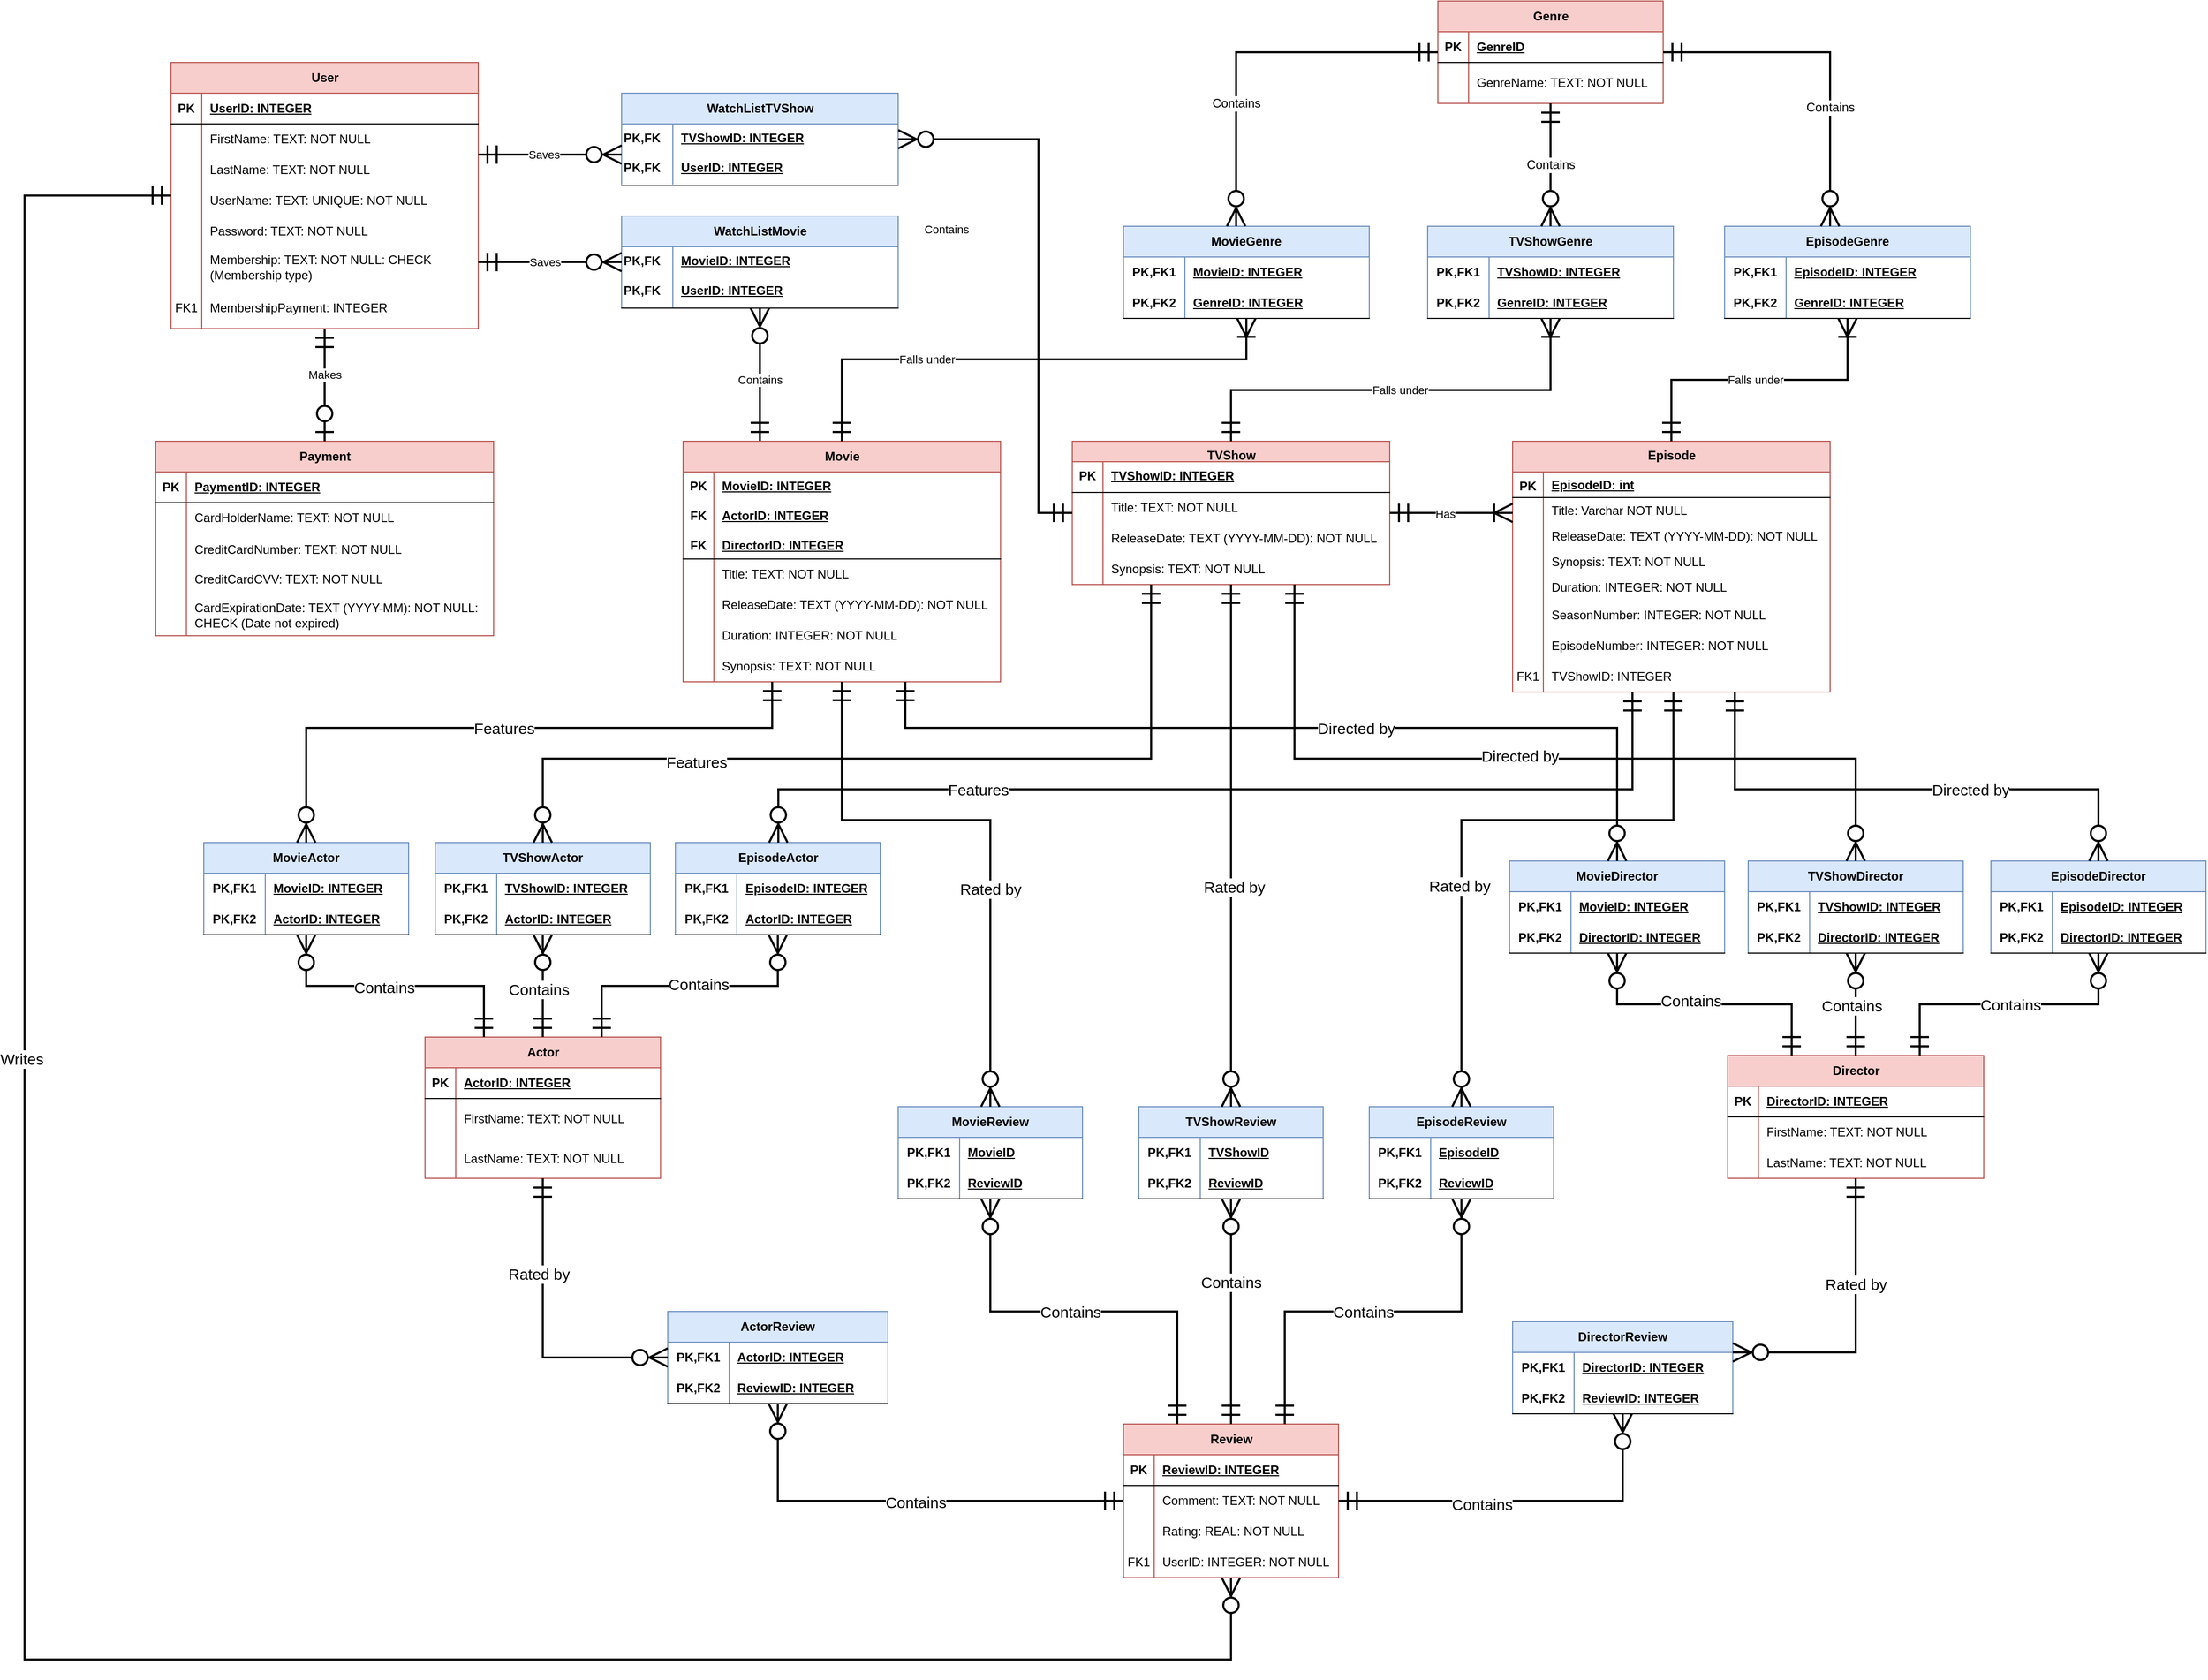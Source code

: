 <mxfile version="24.8.3">
  <diagram name="Page-1" id="8m1BEVrsNjeZCzld3D-R">
    <mxGraphModel dx="1418" dy="738" grid="1" gridSize="10" guides="1" tooltips="1" connect="1" arrows="1" fold="1" page="1" pageScale="1" pageWidth="850" pageHeight="1100" math="0" shadow="0">
      <root>
        <mxCell id="0" />
        <mxCell id="1" parent="0" />
        <mxCell id="CMmYyxB9AxRojB-h8BCf-18" value="User" style="shape=table;startSize=30;container=1;collapsible=1;childLayout=tableLayout;fixedRows=1;rowLines=0;fontStyle=1;align=center;resizeLast=1;html=1;fillColor=#f8cecc;strokeColor=#b85450;" parent="1" vertex="1">
          <mxGeometry x="293" y="60" width="300" height="260" as="geometry" />
        </mxCell>
        <mxCell id="CMmYyxB9AxRojB-h8BCf-19" value="" style="shape=tableRow;horizontal=0;startSize=0;swimlaneHead=0;swimlaneBody=0;fillColor=none;collapsible=0;dropTarget=0;points=[[0,0.5],[1,0.5]];portConstraint=eastwest;top=0;left=0;right=0;bottom=1;" parent="CMmYyxB9AxRojB-h8BCf-18" vertex="1">
          <mxGeometry y="30" width="300" height="30" as="geometry" />
        </mxCell>
        <mxCell id="CMmYyxB9AxRojB-h8BCf-20" value="PK" style="shape=partialRectangle;connectable=0;fillColor=none;top=0;left=0;bottom=0;right=0;fontStyle=1;overflow=hidden;whiteSpace=wrap;html=1;" parent="CMmYyxB9AxRojB-h8BCf-19" vertex="1">
          <mxGeometry width="30" height="30" as="geometry">
            <mxRectangle width="30" height="30" as="alternateBounds" />
          </mxGeometry>
        </mxCell>
        <mxCell id="CMmYyxB9AxRojB-h8BCf-21" value="UserID: INTEGER" style="shape=partialRectangle;connectable=0;fillColor=none;top=0;left=0;bottom=0;right=0;align=left;spacingLeft=6;fontStyle=5;overflow=hidden;whiteSpace=wrap;html=1;" parent="CMmYyxB9AxRojB-h8BCf-19" vertex="1">
          <mxGeometry x="30" width="270" height="30" as="geometry">
            <mxRectangle width="270" height="30" as="alternateBounds" />
          </mxGeometry>
        </mxCell>
        <mxCell id="CMmYyxB9AxRojB-h8BCf-22" value="" style="shape=tableRow;horizontal=0;startSize=0;swimlaneHead=0;swimlaneBody=0;fillColor=none;collapsible=0;dropTarget=0;points=[[0,0.5],[1,0.5]];portConstraint=eastwest;top=0;left=0;right=0;bottom=0;" parent="CMmYyxB9AxRojB-h8BCf-18" vertex="1">
          <mxGeometry y="60" width="300" height="30" as="geometry" />
        </mxCell>
        <mxCell id="CMmYyxB9AxRojB-h8BCf-23" value="" style="shape=partialRectangle;connectable=0;fillColor=none;top=0;left=0;bottom=0;right=0;editable=1;overflow=hidden;whiteSpace=wrap;html=1;" parent="CMmYyxB9AxRojB-h8BCf-22" vertex="1">
          <mxGeometry width="30" height="30" as="geometry">
            <mxRectangle width="30" height="30" as="alternateBounds" />
          </mxGeometry>
        </mxCell>
        <mxCell id="CMmYyxB9AxRojB-h8BCf-24" value="FirstName: TEXT: NOT NULL" style="shape=partialRectangle;connectable=0;fillColor=none;top=0;left=0;bottom=0;right=0;align=left;spacingLeft=6;overflow=hidden;whiteSpace=wrap;html=1;" parent="CMmYyxB9AxRojB-h8BCf-22" vertex="1">
          <mxGeometry x="30" width="270" height="30" as="geometry">
            <mxRectangle width="270" height="30" as="alternateBounds" />
          </mxGeometry>
        </mxCell>
        <mxCell id="CMmYyxB9AxRojB-h8BCf-25" value="" style="shape=tableRow;horizontal=0;startSize=0;swimlaneHead=0;swimlaneBody=0;fillColor=none;collapsible=0;dropTarget=0;points=[[0,0.5],[1,0.5]];portConstraint=eastwest;top=0;left=0;right=0;bottom=0;" parent="CMmYyxB9AxRojB-h8BCf-18" vertex="1">
          <mxGeometry y="90" width="300" height="30" as="geometry" />
        </mxCell>
        <mxCell id="CMmYyxB9AxRojB-h8BCf-26" value="" style="shape=partialRectangle;connectable=0;fillColor=none;top=0;left=0;bottom=0;right=0;editable=1;overflow=hidden;whiteSpace=wrap;html=1;" parent="CMmYyxB9AxRojB-h8BCf-25" vertex="1">
          <mxGeometry width="30" height="30" as="geometry">
            <mxRectangle width="30" height="30" as="alternateBounds" />
          </mxGeometry>
        </mxCell>
        <mxCell id="CMmYyxB9AxRojB-h8BCf-27" value="LastName: TEXT: NOT NULL" style="shape=partialRectangle;connectable=0;fillColor=none;top=0;left=0;bottom=0;right=0;align=left;spacingLeft=6;overflow=hidden;whiteSpace=wrap;html=1;" parent="CMmYyxB9AxRojB-h8BCf-25" vertex="1">
          <mxGeometry x="30" width="270" height="30" as="geometry">
            <mxRectangle width="270" height="30" as="alternateBounds" />
          </mxGeometry>
        </mxCell>
        <mxCell id="2dNWp42R9KnTXTzvP6k_-2" value="" style="shape=tableRow;horizontal=0;startSize=0;swimlaneHead=0;swimlaneBody=0;fillColor=none;collapsible=0;dropTarget=0;points=[[0,0.5],[1,0.5]];portConstraint=eastwest;top=0;left=0;right=0;bottom=0;" parent="CMmYyxB9AxRojB-h8BCf-18" vertex="1">
          <mxGeometry y="120" width="300" height="30" as="geometry" />
        </mxCell>
        <mxCell id="2dNWp42R9KnTXTzvP6k_-3" value="" style="shape=partialRectangle;connectable=0;fillColor=none;top=0;left=0;bottom=0;right=0;editable=1;overflow=hidden;whiteSpace=wrap;html=1;" parent="2dNWp42R9KnTXTzvP6k_-2" vertex="1">
          <mxGeometry width="30" height="30" as="geometry">
            <mxRectangle width="30" height="30" as="alternateBounds" />
          </mxGeometry>
        </mxCell>
        <mxCell id="2dNWp42R9KnTXTzvP6k_-4" value="UserName: TEXT: UNIQUE: NOT NULL" style="shape=partialRectangle;connectable=0;fillColor=none;top=0;left=0;bottom=0;right=0;align=left;spacingLeft=6;overflow=hidden;whiteSpace=wrap;html=1;" parent="2dNWp42R9KnTXTzvP6k_-2" vertex="1">
          <mxGeometry x="30" width="270" height="30" as="geometry">
            <mxRectangle width="270" height="30" as="alternateBounds" />
          </mxGeometry>
        </mxCell>
        <mxCell id="2dNWp42R9KnTXTzvP6k_-5" value="" style="shape=tableRow;horizontal=0;startSize=0;swimlaneHead=0;swimlaneBody=0;fillColor=none;collapsible=0;dropTarget=0;points=[[0,0.5],[1,0.5]];portConstraint=eastwest;top=0;left=0;right=0;bottom=0;" parent="CMmYyxB9AxRojB-h8BCf-18" vertex="1">
          <mxGeometry y="150" width="300" height="30" as="geometry" />
        </mxCell>
        <mxCell id="2dNWp42R9KnTXTzvP6k_-6" value="" style="shape=partialRectangle;connectable=0;fillColor=none;top=0;left=0;bottom=0;right=0;editable=1;overflow=hidden;whiteSpace=wrap;html=1;" parent="2dNWp42R9KnTXTzvP6k_-5" vertex="1">
          <mxGeometry width="30" height="30" as="geometry">
            <mxRectangle width="30" height="30" as="alternateBounds" />
          </mxGeometry>
        </mxCell>
        <mxCell id="2dNWp42R9KnTXTzvP6k_-7" value="Password: TEXT: NOT NULL" style="shape=partialRectangle;connectable=0;fillColor=none;top=0;left=0;bottom=0;right=0;align=left;spacingLeft=6;overflow=hidden;whiteSpace=wrap;html=1;" parent="2dNWp42R9KnTXTzvP6k_-5" vertex="1">
          <mxGeometry x="30" width="270" height="30" as="geometry">
            <mxRectangle width="270" height="30" as="alternateBounds" />
          </mxGeometry>
        </mxCell>
        <mxCell id="2dNWp42R9KnTXTzvP6k_-8" value="" style="shape=tableRow;horizontal=0;startSize=0;swimlaneHead=0;swimlaneBody=0;fillColor=none;collapsible=0;dropTarget=0;points=[[0,0.5],[1,0.5]];portConstraint=eastwest;top=0;left=0;right=0;bottom=0;" parent="CMmYyxB9AxRojB-h8BCf-18" vertex="1">
          <mxGeometry y="180" width="300" height="40" as="geometry" />
        </mxCell>
        <mxCell id="2dNWp42R9KnTXTzvP6k_-9" value="" style="shape=partialRectangle;connectable=0;fillColor=none;top=0;left=0;bottom=0;right=0;editable=1;overflow=hidden;whiteSpace=wrap;html=1;" parent="2dNWp42R9KnTXTzvP6k_-8" vertex="1">
          <mxGeometry width="30" height="40" as="geometry">
            <mxRectangle width="30" height="40" as="alternateBounds" />
          </mxGeometry>
        </mxCell>
        <mxCell id="2dNWp42R9KnTXTzvP6k_-10" value="Membership: TEXT: NOT NULL: CHECK (Membership type)" style="shape=partialRectangle;connectable=0;fillColor=none;top=0;left=0;bottom=0;right=0;align=left;spacingLeft=6;overflow=hidden;whiteSpace=wrap;html=1;" parent="2dNWp42R9KnTXTzvP6k_-8" vertex="1">
          <mxGeometry x="30" width="270" height="40" as="geometry">
            <mxRectangle width="270" height="40" as="alternateBounds" />
          </mxGeometry>
        </mxCell>
        <mxCell id="2dNWp42R9KnTXTzvP6k_-16" value="" style="shape=tableRow;horizontal=0;startSize=0;swimlaneHead=0;swimlaneBody=0;fillColor=none;collapsible=0;dropTarget=0;points=[[0,0.5],[1,0.5]];portConstraint=eastwest;top=0;left=0;right=0;bottom=0;" parent="CMmYyxB9AxRojB-h8BCf-18" vertex="1">
          <mxGeometry y="220" width="300" height="40" as="geometry" />
        </mxCell>
        <mxCell id="2dNWp42R9KnTXTzvP6k_-17" value="FK1" style="shape=partialRectangle;connectable=0;fillColor=none;top=0;left=0;bottom=0;right=0;editable=1;overflow=hidden;whiteSpace=wrap;html=1;" parent="2dNWp42R9KnTXTzvP6k_-16" vertex="1">
          <mxGeometry width="30" height="40" as="geometry">
            <mxRectangle width="30" height="40" as="alternateBounds" />
          </mxGeometry>
        </mxCell>
        <mxCell id="2dNWp42R9KnTXTzvP6k_-18" value="MembershipPayment: INTEGER" style="shape=partialRectangle;connectable=0;fillColor=none;top=0;left=0;bottom=0;right=0;align=left;spacingLeft=6;overflow=hidden;whiteSpace=wrap;html=1;" parent="2dNWp42R9KnTXTzvP6k_-16" vertex="1">
          <mxGeometry x="30" width="270" height="40" as="geometry">
            <mxRectangle width="270" height="40" as="alternateBounds" />
          </mxGeometry>
        </mxCell>
        <mxCell id="CMmYyxB9AxRojB-h8BCf-57" value="WatchListMovie" style="shape=table;startSize=30;container=1;collapsible=1;childLayout=tableLayout;fixedRows=1;rowLines=0;fontStyle=1;align=center;resizeLast=1;html=1;fillColor=#dae8fc;strokeColor=#6c8ebf;" parent="1" vertex="1">
          <mxGeometry x="733" y="210" width="270" height="90" as="geometry" />
        </mxCell>
        <mxCell id="CMmYyxB9AxRojB-h8BCf-58" value="" style="shape=tableRow;horizontal=0;startSize=0;swimlaneHead=0;swimlaneBody=0;fillColor=none;collapsible=0;dropTarget=0;points=[[0,0.5],[1,0.5]];portConstraint=eastwest;top=0;left=0;right=0;bottom=1;align=left;verticalAlign=top;" parent="CMmYyxB9AxRojB-h8BCf-57" vertex="1">
          <mxGeometry y="30" width="270" height="60" as="geometry" />
        </mxCell>
        <mxCell id="CMmYyxB9AxRojB-h8BCf-59" value="PK,FK&lt;div&gt;&lt;br&gt;&lt;/div&gt;&lt;div&gt;PK,FK&lt;/div&gt;" style="shape=partialRectangle;connectable=0;fillColor=none;top=0;left=0;bottom=0;right=0;fontStyle=1;overflow=hidden;whiteSpace=wrap;html=1;align=left;verticalAlign=top;" parent="CMmYyxB9AxRojB-h8BCf-58" vertex="1">
          <mxGeometry width="50" height="60" as="geometry">
            <mxRectangle width="50" height="60" as="alternateBounds" />
          </mxGeometry>
        </mxCell>
        <mxCell id="CMmYyxB9AxRojB-h8BCf-60" value="MovieID: INTEGER&lt;br&gt;&lt;div&gt;&lt;br&gt;&lt;/div&gt;&lt;div&gt;UserID: INTEGER&lt;br&gt;&lt;/div&gt;" style="shape=partialRectangle;connectable=0;fillColor=none;top=0;left=0;bottom=0;right=0;align=left;spacingLeft=6;fontStyle=5;overflow=hidden;whiteSpace=wrap;html=1;verticalAlign=top;" parent="CMmYyxB9AxRojB-h8BCf-58" vertex="1">
          <mxGeometry x="50" width="220" height="60" as="geometry">
            <mxRectangle width="220" height="60" as="alternateBounds" />
          </mxGeometry>
        </mxCell>
        <mxCell id="CMmYyxB9AxRojB-h8BCf-129" value="WatchListTVShow" style="shape=table;startSize=30;container=1;collapsible=1;childLayout=tableLayout;fixedRows=1;rowLines=0;fontStyle=1;align=center;resizeLast=1;html=1;fillColor=#dae8fc;strokeColor=#6c8ebf;" parent="1" vertex="1">
          <mxGeometry x="733" y="90" width="270" height="90" as="geometry" />
        </mxCell>
        <mxCell id="CMmYyxB9AxRojB-h8BCf-130" value="" style="shape=tableRow;horizontal=0;startSize=0;swimlaneHead=0;swimlaneBody=0;fillColor=none;collapsible=0;dropTarget=0;points=[[0,0.5],[1,0.5]];portConstraint=eastwest;top=0;left=0;right=0;bottom=1;align=left;verticalAlign=top;" parent="CMmYyxB9AxRojB-h8BCf-129" vertex="1">
          <mxGeometry y="30" width="270" height="60" as="geometry" />
        </mxCell>
        <mxCell id="CMmYyxB9AxRojB-h8BCf-131" value="PK,FK&lt;div&gt;&lt;br&gt;&lt;/div&gt;&lt;div&gt;PK,FK&lt;/div&gt;" style="shape=partialRectangle;connectable=0;fillColor=none;top=0;left=0;bottom=0;right=0;fontStyle=1;overflow=hidden;whiteSpace=wrap;html=1;align=left;verticalAlign=top;" parent="CMmYyxB9AxRojB-h8BCf-130" vertex="1">
          <mxGeometry width="50" height="60" as="geometry">
            <mxRectangle width="50" height="60" as="alternateBounds" />
          </mxGeometry>
        </mxCell>
        <mxCell id="CMmYyxB9AxRojB-h8BCf-132" value="TVShowID: INTEGER&lt;br&gt;&lt;div&gt;&lt;br&gt;&lt;/div&gt;&lt;div&gt;UserID: INTEGER&lt;br&gt;&lt;/div&gt;" style="shape=partialRectangle;connectable=0;fillColor=none;top=0;left=0;bottom=0;right=0;align=left;spacingLeft=6;fontStyle=5;overflow=hidden;whiteSpace=wrap;html=1;verticalAlign=top;" parent="CMmYyxB9AxRojB-h8BCf-130" vertex="1">
          <mxGeometry x="50" width="220" height="60" as="geometry">
            <mxRectangle width="220" height="60" as="alternateBounds" />
          </mxGeometry>
        </mxCell>
        <mxCell id="CMmYyxB9AxRojB-h8BCf-142" value="TVShow" style="shape=table;startSize=20;container=1;collapsible=1;childLayout=tableLayout;fixedRows=1;rowLines=0;fontStyle=1;align=center;resizeLast=1;html=1;verticalAlign=top;fillColor=#f8cecc;strokeColor=#b85450;" parent="1" vertex="1">
          <mxGeometry x="1173" y="430" width="310" height="140" as="geometry" />
        </mxCell>
        <mxCell id="CMmYyxB9AxRojB-h8BCf-143" value="" style="shape=tableRow;horizontal=0;startSize=0;swimlaneHead=0;swimlaneBody=0;fillColor=none;collapsible=0;dropTarget=0;points=[[0,0.5],[1,0.5]];portConstraint=eastwest;top=0;left=0;right=0;bottom=1;" parent="CMmYyxB9AxRojB-h8BCf-142" vertex="1">
          <mxGeometry y="20" width="310" height="30" as="geometry" />
        </mxCell>
        <mxCell id="CMmYyxB9AxRojB-h8BCf-144" value="PK&lt;div&gt;&lt;br&gt;&lt;/div&gt;" style="shape=partialRectangle;connectable=0;fillColor=none;top=0;left=0;bottom=0;right=0;fontStyle=1;overflow=hidden;whiteSpace=wrap;html=1;verticalAlign=top;" parent="CMmYyxB9AxRojB-h8BCf-143" vertex="1">
          <mxGeometry width="30" height="30" as="geometry">
            <mxRectangle width="30" height="30" as="alternateBounds" />
          </mxGeometry>
        </mxCell>
        <mxCell id="CMmYyxB9AxRojB-h8BCf-145" value="TVShowID: INTEGER" style="shape=partialRectangle;connectable=0;fillColor=none;top=0;left=0;bottom=0;right=0;align=left;spacingLeft=6;fontStyle=5;overflow=hidden;whiteSpace=wrap;html=1;verticalAlign=top;" parent="CMmYyxB9AxRojB-h8BCf-143" vertex="1">
          <mxGeometry x="30" width="280" height="30" as="geometry">
            <mxRectangle width="280" height="30" as="alternateBounds" />
          </mxGeometry>
        </mxCell>
        <mxCell id="CMmYyxB9AxRojB-h8BCf-146" value="" style="shape=tableRow;horizontal=0;startSize=0;swimlaneHead=0;swimlaneBody=0;fillColor=none;collapsible=0;dropTarget=0;points=[[0,0.5],[1,0.5]];portConstraint=eastwest;top=0;left=0;right=0;bottom=0;" parent="CMmYyxB9AxRojB-h8BCf-142" vertex="1">
          <mxGeometry y="50" width="310" height="30" as="geometry" />
        </mxCell>
        <mxCell id="CMmYyxB9AxRojB-h8BCf-147" value="" style="shape=partialRectangle;connectable=0;fillColor=none;top=0;left=0;bottom=0;right=0;editable=1;overflow=hidden;whiteSpace=wrap;html=1;" parent="CMmYyxB9AxRojB-h8BCf-146" vertex="1">
          <mxGeometry width="30" height="30" as="geometry">
            <mxRectangle width="30" height="30" as="alternateBounds" />
          </mxGeometry>
        </mxCell>
        <mxCell id="CMmYyxB9AxRojB-h8BCf-148" value="Title: TEXT: NOT NULL" style="shape=partialRectangle;connectable=0;fillColor=none;top=0;left=0;bottom=0;right=0;align=left;spacingLeft=6;overflow=hidden;whiteSpace=wrap;html=1;" parent="CMmYyxB9AxRojB-h8BCf-146" vertex="1">
          <mxGeometry x="30" width="280" height="30" as="geometry">
            <mxRectangle width="280" height="30" as="alternateBounds" />
          </mxGeometry>
        </mxCell>
        <mxCell id="CMmYyxB9AxRojB-h8BCf-149" value="" style="shape=tableRow;horizontal=0;startSize=0;swimlaneHead=0;swimlaneBody=0;fillColor=none;collapsible=0;dropTarget=0;points=[[0,0.5],[1,0.5]];portConstraint=eastwest;top=0;left=0;right=0;bottom=0;" parent="CMmYyxB9AxRojB-h8BCf-142" vertex="1">
          <mxGeometry y="80" width="310" height="30" as="geometry" />
        </mxCell>
        <mxCell id="CMmYyxB9AxRojB-h8BCf-150" value="" style="shape=partialRectangle;connectable=0;fillColor=none;top=0;left=0;bottom=0;right=0;editable=1;overflow=hidden;whiteSpace=wrap;html=1;" parent="CMmYyxB9AxRojB-h8BCf-149" vertex="1">
          <mxGeometry width="30" height="30" as="geometry">
            <mxRectangle width="30" height="30" as="alternateBounds" />
          </mxGeometry>
        </mxCell>
        <mxCell id="CMmYyxB9AxRojB-h8BCf-151" value="ReleaseDate: TEXT (YYYY-MM-DD): NOT NULL" style="shape=partialRectangle;connectable=0;fillColor=none;top=0;left=0;bottom=0;right=0;align=left;spacingLeft=6;overflow=hidden;whiteSpace=wrap;html=1;" parent="CMmYyxB9AxRojB-h8BCf-149" vertex="1">
          <mxGeometry x="30" width="280" height="30" as="geometry">
            <mxRectangle width="280" height="30" as="alternateBounds" />
          </mxGeometry>
        </mxCell>
        <mxCell id="2dNWp42R9KnTXTzvP6k_-103" value="" style="shape=tableRow;horizontal=0;startSize=0;swimlaneHead=0;swimlaneBody=0;fillColor=none;collapsible=0;dropTarget=0;points=[[0,0.5],[1,0.5]];portConstraint=eastwest;top=0;left=0;right=0;bottom=0;" parent="CMmYyxB9AxRojB-h8BCf-142" vertex="1">
          <mxGeometry y="110" width="310" height="30" as="geometry" />
        </mxCell>
        <mxCell id="2dNWp42R9KnTXTzvP6k_-104" value="" style="shape=partialRectangle;connectable=0;fillColor=none;top=0;left=0;bottom=0;right=0;editable=1;overflow=hidden;whiteSpace=wrap;html=1;" parent="2dNWp42R9KnTXTzvP6k_-103" vertex="1">
          <mxGeometry width="30" height="30" as="geometry">
            <mxRectangle width="30" height="30" as="alternateBounds" />
          </mxGeometry>
        </mxCell>
        <mxCell id="2dNWp42R9KnTXTzvP6k_-105" value="Synopsis: TEXT: NOT NULL" style="shape=partialRectangle;connectable=0;fillColor=none;top=0;left=0;bottom=0;right=0;align=left;spacingLeft=6;overflow=hidden;whiteSpace=wrap;html=1;" parent="2dNWp42R9KnTXTzvP6k_-103" vertex="1">
          <mxGeometry x="30" width="280" height="30" as="geometry">
            <mxRectangle width="280" height="30" as="alternateBounds" />
          </mxGeometry>
        </mxCell>
        <mxCell id="CMmYyxB9AxRojB-h8BCf-155" value="Episode" style="shape=table;startSize=30;container=1;collapsible=1;childLayout=tableLayout;fixedRows=1;rowLines=0;fontStyle=1;align=center;resizeLast=1;html=1;verticalAlign=top;fillColor=#f8cecc;strokeColor=#b85450;" parent="1" vertex="1">
          <mxGeometry x="1603" y="430" width="310" height="245" as="geometry" />
        </mxCell>
        <mxCell id="CMmYyxB9AxRojB-h8BCf-156" value="" style="shape=tableRow;horizontal=0;startSize=0;swimlaneHead=0;swimlaneBody=0;fillColor=none;collapsible=0;dropTarget=0;points=[[0,0.5],[1,0.5]];portConstraint=eastwest;top=0;left=0;right=0;bottom=1;" parent="CMmYyxB9AxRojB-h8BCf-155" vertex="1">
          <mxGeometry y="30" width="310" height="25" as="geometry" />
        </mxCell>
        <mxCell id="CMmYyxB9AxRojB-h8BCf-157" value="PK" style="shape=partialRectangle;connectable=0;fillColor=none;top=0;left=0;bottom=0;right=0;fontStyle=1;overflow=hidden;whiteSpace=wrap;html=1;verticalAlign=top;" parent="CMmYyxB9AxRojB-h8BCf-156" vertex="1">
          <mxGeometry width="30" height="25" as="geometry">
            <mxRectangle width="30" height="25" as="alternateBounds" />
          </mxGeometry>
        </mxCell>
        <mxCell id="CMmYyxB9AxRojB-h8BCf-158" value="EpisodeID: int" style="shape=partialRectangle;connectable=0;fillColor=none;top=0;left=0;bottom=0;right=0;align=left;spacingLeft=6;fontStyle=5;overflow=hidden;whiteSpace=wrap;html=1;" parent="CMmYyxB9AxRojB-h8BCf-156" vertex="1">
          <mxGeometry x="30" width="280" height="25" as="geometry">
            <mxRectangle width="280" height="25" as="alternateBounds" />
          </mxGeometry>
        </mxCell>
        <mxCell id="CMmYyxB9AxRojB-h8BCf-159" value="" style="shape=tableRow;horizontal=0;startSize=0;swimlaneHead=0;swimlaneBody=0;fillColor=none;collapsible=0;dropTarget=0;points=[[0,0.5],[1,0.5]];portConstraint=eastwest;top=0;left=0;right=0;bottom=0;" parent="CMmYyxB9AxRojB-h8BCf-155" vertex="1">
          <mxGeometry y="55" width="310" height="25" as="geometry" />
        </mxCell>
        <mxCell id="CMmYyxB9AxRojB-h8BCf-160" value="" style="shape=partialRectangle;connectable=0;fillColor=none;top=0;left=0;bottom=0;right=0;editable=1;overflow=hidden;whiteSpace=wrap;html=1;" parent="CMmYyxB9AxRojB-h8BCf-159" vertex="1">
          <mxGeometry width="30" height="25" as="geometry">
            <mxRectangle width="30" height="25" as="alternateBounds" />
          </mxGeometry>
        </mxCell>
        <mxCell id="CMmYyxB9AxRojB-h8BCf-161" value="Title: Varchar NOT NULL" style="shape=partialRectangle;connectable=0;fillColor=none;top=0;left=0;bottom=0;right=0;align=left;spacingLeft=6;overflow=hidden;whiteSpace=wrap;html=1;" parent="CMmYyxB9AxRojB-h8BCf-159" vertex="1">
          <mxGeometry x="30" width="280" height="25" as="geometry">
            <mxRectangle width="280" height="25" as="alternateBounds" />
          </mxGeometry>
        </mxCell>
        <mxCell id="2dNWp42R9KnTXTzvP6k_-106" value="" style="shape=tableRow;horizontal=0;startSize=0;swimlaneHead=0;swimlaneBody=0;fillColor=none;collapsible=0;dropTarget=0;points=[[0,0.5],[1,0.5]];portConstraint=eastwest;top=0;left=0;right=0;bottom=0;" parent="CMmYyxB9AxRojB-h8BCf-155" vertex="1">
          <mxGeometry y="80" width="310" height="25" as="geometry" />
        </mxCell>
        <mxCell id="2dNWp42R9KnTXTzvP6k_-107" value="" style="shape=partialRectangle;connectable=0;fillColor=none;top=0;left=0;bottom=0;right=0;editable=1;overflow=hidden;whiteSpace=wrap;html=1;" parent="2dNWp42R9KnTXTzvP6k_-106" vertex="1">
          <mxGeometry width="30" height="25" as="geometry">
            <mxRectangle width="30" height="25" as="alternateBounds" />
          </mxGeometry>
        </mxCell>
        <mxCell id="2dNWp42R9KnTXTzvP6k_-108" value="ReleaseDate: TEXT (YYYY-MM-DD): NOT NULL" style="shape=partialRectangle;connectable=0;fillColor=none;top=0;left=0;bottom=0;right=0;align=left;spacingLeft=6;overflow=hidden;whiteSpace=wrap;html=1;" parent="2dNWp42R9KnTXTzvP6k_-106" vertex="1">
          <mxGeometry x="30" width="280" height="25" as="geometry">
            <mxRectangle width="280" height="25" as="alternateBounds" />
          </mxGeometry>
        </mxCell>
        <mxCell id="2dNWp42R9KnTXTzvP6k_-109" value="" style="shape=tableRow;horizontal=0;startSize=0;swimlaneHead=0;swimlaneBody=0;fillColor=none;collapsible=0;dropTarget=0;points=[[0,0.5],[1,0.5]];portConstraint=eastwest;top=0;left=0;right=0;bottom=0;" parent="CMmYyxB9AxRojB-h8BCf-155" vertex="1">
          <mxGeometry y="105" width="310" height="25" as="geometry" />
        </mxCell>
        <mxCell id="2dNWp42R9KnTXTzvP6k_-110" value="" style="shape=partialRectangle;connectable=0;fillColor=none;top=0;left=0;bottom=0;right=0;editable=1;overflow=hidden;whiteSpace=wrap;html=1;" parent="2dNWp42R9KnTXTzvP6k_-109" vertex="1">
          <mxGeometry width="30" height="25" as="geometry">
            <mxRectangle width="30" height="25" as="alternateBounds" />
          </mxGeometry>
        </mxCell>
        <mxCell id="2dNWp42R9KnTXTzvP6k_-111" value="Synopsis: TEXT: NOT NULL" style="shape=partialRectangle;connectable=0;fillColor=none;top=0;left=0;bottom=0;right=0;align=left;spacingLeft=6;overflow=hidden;whiteSpace=wrap;html=1;" parent="2dNWp42R9KnTXTzvP6k_-109" vertex="1">
          <mxGeometry x="30" width="280" height="25" as="geometry">
            <mxRectangle width="280" height="25" as="alternateBounds" />
          </mxGeometry>
        </mxCell>
        <mxCell id="2dNWp42R9KnTXTzvP6k_-112" value="" style="shape=tableRow;horizontal=0;startSize=0;swimlaneHead=0;swimlaneBody=0;fillColor=none;collapsible=0;dropTarget=0;points=[[0,0.5],[1,0.5]];portConstraint=eastwest;top=0;left=0;right=0;bottom=0;" parent="CMmYyxB9AxRojB-h8BCf-155" vertex="1">
          <mxGeometry y="130" width="310" height="25" as="geometry" />
        </mxCell>
        <mxCell id="2dNWp42R9KnTXTzvP6k_-113" value="" style="shape=partialRectangle;connectable=0;fillColor=none;top=0;left=0;bottom=0;right=0;editable=1;overflow=hidden;whiteSpace=wrap;html=1;" parent="2dNWp42R9KnTXTzvP6k_-112" vertex="1">
          <mxGeometry width="30" height="25" as="geometry">
            <mxRectangle width="30" height="25" as="alternateBounds" />
          </mxGeometry>
        </mxCell>
        <mxCell id="2dNWp42R9KnTXTzvP6k_-114" value="Duration: INTEGER: NOT NULL" style="shape=partialRectangle;connectable=0;fillColor=none;top=0;left=0;bottom=0;right=0;align=left;spacingLeft=6;overflow=hidden;whiteSpace=wrap;html=1;" parent="2dNWp42R9KnTXTzvP6k_-112" vertex="1">
          <mxGeometry x="30" width="280" height="25" as="geometry">
            <mxRectangle width="280" height="25" as="alternateBounds" />
          </mxGeometry>
        </mxCell>
        <mxCell id="CMmYyxB9AxRojB-h8BCf-162" value="" style="shape=tableRow;horizontal=0;startSize=0;swimlaneHead=0;swimlaneBody=0;fillColor=none;collapsible=0;dropTarget=0;points=[[0,0.5],[1,0.5]];portConstraint=eastwest;top=0;left=0;right=0;bottom=0;" parent="CMmYyxB9AxRojB-h8BCf-155" vertex="1">
          <mxGeometry y="155" width="310" height="30" as="geometry" />
        </mxCell>
        <mxCell id="CMmYyxB9AxRojB-h8BCf-163" value="" style="shape=partialRectangle;connectable=0;fillColor=none;top=0;left=0;bottom=0;right=0;editable=1;overflow=hidden;whiteSpace=wrap;html=1;" parent="CMmYyxB9AxRojB-h8BCf-162" vertex="1">
          <mxGeometry width="30" height="30" as="geometry">
            <mxRectangle width="30" height="30" as="alternateBounds" />
          </mxGeometry>
        </mxCell>
        <mxCell id="CMmYyxB9AxRojB-h8BCf-164" value="SeasonNumber: INTEGER: NOT NULL" style="shape=partialRectangle;connectable=0;fillColor=none;top=0;left=0;bottom=0;right=0;align=left;spacingLeft=6;overflow=hidden;whiteSpace=wrap;html=1;" parent="CMmYyxB9AxRojB-h8BCf-162" vertex="1">
          <mxGeometry x="30" width="280" height="30" as="geometry">
            <mxRectangle width="280" height="30" as="alternateBounds" />
          </mxGeometry>
        </mxCell>
        <mxCell id="CMmYyxB9AxRojB-h8BCf-165" value="" style="shape=tableRow;horizontal=0;startSize=0;swimlaneHead=0;swimlaneBody=0;fillColor=none;collapsible=0;dropTarget=0;points=[[0,0.5],[1,0.5]];portConstraint=eastwest;top=0;left=0;right=0;bottom=0;" parent="CMmYyxB9AxRojB-h8BCf-155" vertex="1">
          <mxGeometry y="185" width="310" height="30" as="geometry" />
        </mxCell>
        <mxCell id="CMmYyxB9AxRojB-h8BCf-166" value="" style="shape=partialRectangle;connectable=0;fillColor=none;top=0;left=0;bottom=0;right=0;editable=1;overflow=hidden;whiteSpace=wrap;html=1;" parent="CMmYyxB9AxRojB-h8BCf-165" vertex="1">
          <mxGeometry width="30" height="30" as="geometry">
            <mxRectangle width="30" height="30" as="alternateBounds" />
          </mxGeometry>
        </mxCell>
        <mxCell id="CMmYyxB9AxRojB-h8BCf-167" value="EpisodeNumber: INTEGER: NOT NULL" style="shape=partialRectangle;connectable=0;fillColor=none;top=0;left=0;bottom=0;right=0;align=left;spacingLeft=6;overflow=hidden;whiteSpace=wrap;html=1;" parent="CMmYyxB9AxRojB-h8BCf-165" vertex="1">
          <mxGeometry x="30" width="280" height="30" as="geometry">
            <mxRectangle width="280" height="30" as="alternateBounds" />
          </mxGeometry>
        </mxCell>
        <mxCell id="2dNWp42R9KnTXTzvP6k_-115" value="" style="shape=tableRow;horizontal=0;startSize=0;swimlaneHead=0;swimlaneBody=0;fillColor=none;collapsible=0;dropTarget=0;points=[[0,0.5],[1,0.5]];portConstraint=eastwest;top=0;left=0;right=0;bottom=0;" parent="CMmYyxB9AxRojB-h8BCf-155" vertex="1">
          <mxGeometry y="215" width="310" height="30" as="geometry" />
        </mxCell>
        <mxCell id="2dNWp42R9KnTXTzvP6k_-116" value="FK1" style="shape=partialRectangle;connectable=0;fillColor=none;top=0;left=0;bottom=0;right=0;editable=1;overflow=hidden;whiteSpace=wrap;html=1;" parent="2dNWp42R9KnTXTzvP6k_-115" vertex="1">
          <mxGeometry width="30" height="30" as="geometry">
            <mxRectangle width="30" height="30" as="alternateBounds" />
          </mxGeometry>
        </mxCell>
        <mxCell id="2dNWp42R9KnTXTzvP6k_-117" value="TVShowID: INTEGER" style="shape=partialRectangle;connectable=0;fillColor=none;top=0;left=0;bottom=0;right=0;align=left;spacingLeft=6;overflow=hidden;whiteSpace=wrap;html=1;" parent="2dNWp42R9KnTXTzvP6k_-115" vertex="1">
          <mxGeometry x="30" width="280" height="30" as="geometry">
            <mxRectangle width="280" height="30" as="alternateBounds" />
          </mxGeometry>
        </mxCell>
        <mxCell id="CMmYyxB9AxRojB-h8BCf-168" value="" style="endArrow=ERzeroToMany;html=1;rounded=0;strokeWidth=2;startArrow=ERmandOne;startFill=0;endSize=15;endFill=0;startSize=15;edgeStyle=orthogonalEdgeStyle;" parent="1" source="CMmYyxB9AxRojB-h8BCf-18" target="CMmYyxB9AxRojB-h8BCf-130" edge="1">
          <mxGeometry relative="1" as="geometry">
            <mxPoint x="593" y="190" as="sourcePoint" />
            <mxPoint x="623" y="407.5" as="targetPoint" />
            <Array as="points">
              <mxPoint x="633" y="150" />
              <mxPoint x="633" y="150" />
            </Array>
          </mxGeometry>
        </mxCell>
        <mxCell id="2dNWp42R9KnTXTzvP6k_-12" value="Saves" style="edgeLabel;html=1;align=center;verticalAlign=middle;resizable=0;points=[];" parent="CMmYyxB9AxRojB-h8BCf-168" connectable="0" vertex="1">
          <mxGeometry x="0.286" y="1" relative="1" as="geometry">
            <mxPoint x="-26" y="1" as="offset" />
          </mxGeometry>
        </mxCell>
        <mxCell id="CMmYyxB9AxRojB-h8BCf-169" value="" style="endArrow=ERzeroToMany;html=1;rounded=0;strokeWidth=2;endSize=15;startSize=15;endFill=0;startArrow=ERmandOne;startFill=0;edgeStyle=orthogonalEdgeStyle;" parent="1" source="CMmYyxB9AxRojB-h8BCf-142" target="CMmYyxB9AxRojB-h8BCf-129" edge="1">
          <mxGeometry relative="1" as="geometry">
            <mxPoint x="1063" y="131" as="sourcePoint" />
            <mxPoint x="1668.0" y="210" as="targetPoint" />
            <Array as="points">
              <mxPoint x="1140" y="500" />
              <mxPoint x="1140" y="135" />
            </Array>
          </mxGeometry>
        </mxCell>
        <mxCell id="2dNWp42R9KnTXTzvP6k_-87" value="Contains" style="edgeLabel;html=1;align=center;verticalAlign=middle;resizable=0;points=[];" parent="CMmYyxB9AxRojB-h8BCf-169" connectable="0" vertex="1">
          <mxGeometry x="0.006" y="1" relative="1" as="geometry">
            <mxPoint x="-89" y="-41" as="offset" />
          </mxGeometry>
        </mxCell>
        <mxCell id="CMmYyxB9AxRojB-h8BCf-171" value="Actor" style="shape=table;startSize=30;container=1;collapsible=1;childLayout=tableLayout;fixedRows=1;rowLines=0;fontStyle=1;align=center;resizeLast=1;html=1;fillColor=#f8cecc;strokeColor=#b85450;" parent="1" vertex="1">
          <mxGeometry x="541" y="1012" width="230" height="138" as="geometry" />
        </mxCell>
        <mxCell id="CMmYyxB9AxRojB-h8BCf-172" value="" style="shape=tableRow;horizontal=0;startSize=0;swimlaneHead=0;swimlaneBody=0;fillColor=none;collapsible=0;dropTarget=0;points=[[0,0.5],[1,0.5]];portConstraint=eastwest;top=0;left=0;right=0;bottom=1;" parent="CMmYyxB9AxRojB-h8BCf-171" vertex="1">
          <mxGeometry y="30" width="230" height="30" as="geometry" />
        </mxCell>
        <mxCell id="CMmYyxB9AxRojB-h8BCf-173" value="PK" style="shape=partialRectangle;connectable=0;fillColor=none;top=0;left=0;bottom=0;right=0;fontStyle=1;overflow=hidden;whiteSpace=wrap;html=1;" parent="CMmYyxB9AxRojB-h8BCf-172" vertex="1">
          <mxGeometry width="30" height="30" as="geometry">
            <mxRectangle width="30" height="30" as="alternateBounds" />
          </mxGeometry>
        </mxCell>
        <mxCell id="CMmYyxB9AxRojB-h8BCf-174" value="ActorID: INTEGER" style="shape=partialRectangle;connectable=0;fillColor=none;top=0;left=0;bottom=0;right=0;align=left;spacingLeft=6;fontStyle=5;overflow=hidden;whiteSpace=wrap;html=1;" parent="CMmYyxB9AxRojB-h8BCf-172" vertex="1">
          <mxGeometry x="30" width="200" height="30" as="geometry">
            <mxRectangle width="200" height="30" as="alternateBounds" />
          </mxGeometry>
        </mxCell>
        <mxCell id="CMmYyxB9AxRojB-h8BCf-175" value="" style="shape=tableRow;horizontal=0;startSize=0;swimlaneHead=0;swimlaneBody=0;fillColor=none;collapsible=0;dropTarget=0;points=[[0,0.5],[1,0.5]];portConstraint=eastwest;top=0;left=0;right=0;bottom=0;" parent="CMmYyxB9AxRojB-h8BCf-171" vertex="1">
          <mxGeometry y="60" width="230" height="39" as="geometry" />
        </mxCell>
        <mxCell id="CMmYyxB9AxRojB-h8BCf-176" value="" style="shape=partialRectangle;connectable=0;fillColor=none;top=0;left=0;bottom=0;right=0;editable=1;overflow=hidden;whiteSpace=wrap;html=1;" parent="CMmYyxB9AxRojB-h8BCf-175" vertex="1">
          <mxGeometry width="30" height="39" as="geometry">
            <mxRectangle width="30" height="39" as="alternateBounds" />
          </mxGeometry>
        </mxCell>
        <mxCell id="CMmYyxB9AxRojB-h8BCf-177" value="FirstName: TEXT: NOT NULL" style="shape=partialRectangle;connectable=0;fillColor=none;top=0;left=0;bottom=0;right=0;align=left;spacingLeft=6;overflow=hidden;whiteSpace=wrap;html=1;" parent="CMmYyxB9AxRojB-h8BCf-175" vertex="1">
          <mxGeometry x="30" width="200" height="39" as="geometry">
            <mxRectangle width="200" height="39" as="alternateBounds" />
          </mxGeometry>
        </mxCell>
        <mxCell id="CMmYyxB9AxRojB-h8BCf-178" value="" style="shape=tableRow;horizontal=0;startSize=0;swimlaneHead=0;swimlaneBody=0;fillColor=none;collapsible=0;dropTarget=0;points=[[0,0.5],[1,0.5]];portConstraint=eastwest;top=0;left=0;right=0;bottom=0;" parent="CMmYyxB9AxRojB-h8BCf-171" vertex="1">
          <mxGeometry y="99" width="230" height="39" as="geometry" />
        </mxCell>
        <mxCell id="CMmYyxB9AxRojB-h8BCf-179" value="" style="shape=partialRectangle;connectable=0;fillColor=none;top=0;left=0;bottom=0;right=0;editable=1;overflow=hidden;whiteSpace=wrap;html=1;" parent="CMmYyxB9AxRojB-h8BCf-178" vertex="1">
          <mxGeometry width="30" height="39" as="geometry">
            <mxRectangle width="30" height="39" as="alternateBounds" />
          </mxGeometry>
        </mxCell>
        <mxCell id="CMmYyxB9AxRojB-h8BCf-180" value="LastName: TEXT: NOT NULL" style="shape=partialRectangle;connectable=0;fillColor=none;top=0;left=0;bottom=0;right=0;align=left;spacingLeft=6;overflow=hidden;whiteSpace=wrap;html=1;" parent="CMmYyxB9AxRojB-h8BCf-178" vertex="1">
          <mxGeometry x="30" width="200" height="39" as="geometry">
            <mxRectangle width="200" height="39" as="alternateBounds" />
          </mxGeometry>
        </mxCell>
        <mxCell id="WOrVM6R8vULsxEWWa1rx-2" value="" style="endArrow=ERzeroToMany;html=1;rounded=0;strokeWidth=2;startArrow=ERmandOne;startFill=0;endSize=15;endFill=0;startSize=15;edgeStyle=orthogonalEdgeStyle;" parent="1" source="CMmYyxB9AxRojB-h8BCf-18" target="CMmYyxB9AxRojB-h8BCf-57" edge="1">
          <mxGeometry relative="1" as="geometry">
            <mxPoint x="623" y="120" as="sourcePoint" />
            <mxPoint x="713" y="60" as="targetPoint" />
            <Array as="points">
              <mxPoint x="633" y="255" />
              <mxPoint x="633" y="255" />
            </Array>
          </mxGeometry>
        </mxCell>
        <mxCell id="2dNWp42R9KnTXTzvP6k_-11" value="Saves" style="edgeLabel;html=1;align=center;verticalAlign=middle;resizable=0;points=[];" parent="WOrVM6R8vULsxEWWa1rx-2" connectable="0" vertex="1">
          <mxGeometry x="-0.147" y="1" relative="1" as="geometry">
            <mxPoint x="5" y="1" as="offset" />
          </mxGeometry>
        </mxCell>
        <mxCell id="2dNWp42R9KnTXTzvP6k_-13" value="" style="edgeStyle=orthogonalEdgeStyle;fontSize=12;html=1;endArrow=ERzeroToMany;startArrow=ERmandOne;rounded=0;endSize=15;startSize=15;strokeWidth=2;startFill=0;endFill=0;" parent="1" source="2dNWp42R9KnTXTzvP6k_-37" target="CMmYyxB9AxRojB-h8BCf-57" edge="1">
          <mxGeometry width="100" height="100" relative="1" as="geometry">
            <mxPoint x="-262.5" y="440" as="sourcePoint" />
            <mxPoint x="592.5" y="691.5" as="targetPoint" />
            <Array as="points">
              <mxPoint x="868" y="390" />
              <mxPoint x="868" y="390" />
            </Array>
          </mxGeometry>
        </mxCell>
        <mxCell id="2dNWp42R9KnTXTzvP6k_-14" value="Contains" style="edgeLabel;html=1;align=center;verticalAlign=middle;resizable=0;points=[];" parent="2dNWp42R9KnTXTzvP6k_-13" connectable="0" vertex="1">
          <mxGeometry x="0.016" y="-2" relative="1" as="geometry">
            <mxPoint x="-2" y="6" as="offset" />
          </mxGeometry>
        </mxCell>
        <mxCell id="2dNWp42R9KnTXTzvP6k_-19" value="Payment" style="shape=table;startSize=30;container=1;collapsible=1;childLayout=tableLayout;fixedRows=1;rowLines=0;fontStyle=1;align=center;resizeLast=1;html=1;fillColor=#f8cecc;strokeColor=#b85450;" parent="1" vertex="1">
          <mxGeometry x="278" y="430" width="330" height="190" as="geometry" />
        </mxCell>
        <mxCell id="2dNWp42R9KnTXTzvP6k_-20" value="" style="shape=tableRow;horizontal=0;startSize=0;swimlaneHead=0;swimlaneBody=0;fillColor=none;collapsible=0;dropTarget=0;points=[[0,0.5],[1,0.5]];portConstraint=eastwest;top=0;left=0;right=0;bottom=1;" parent="2dNWp42R9KnTXTzvP6k_-19" vertex="1">
          <mxGeometry y="30" width="330" height="30" as="geometry" />
        </mxCell>
        <mxCell id="2dNWp42R9KnTXTzvP6k_-21" value="PK" style="shape=partialRectangle;connectable=0;fillColor=none;top=0;left=0;bottom=0;right=0;fontStyle=1;overflow=hidden;whiteSpace=wrap;html=1;" parent="2dNWp42R9KnTXTzvP6k_-20" vertex="1">
          <mxGeometry width="30" height="30" as="geometry">
            <mxRectangle width="30" height="30" as="alternateBounds" />
          </mxGeometry>
        </mxCell>
        <mxCell id="2dNWp42R9KnTXTzvP6k_-22" value="PaymentID: INTEGER" style="shape=partialRectangle;connectable=0;fillColor=none;top=0;left=0;bottom=0;right=0;align=left;spacingLeft=6;fontStyle=5;overflow=hidden;whiteSpace=wrap;html=1;" parent="2dNWp42R9KnTXTzvP6k_-20" vertex="1">
          <mxGeometry x="30" width="300" height="30" as="geometry">
            <mxRectangle width="300" height="30" as="alternateBounds" />
          </mxGeometry>
        </mxCell>
        <mxCell id="2dNWp42R9KnTXTzvP6k_-23" value="" style="shape=tableRow;horizontal=0;startSize=0;swimlaneHead=0;swimlaneBody=0;fillColor=none;collapsible=0;dropTarget=0;points=[[0,0.5],[1,0.5]];portConstraint=eastwest;top=0;left=0;right=0;bottom=0;" parent="2dNWp42R9KnTXTzvP6k_-19" vertex="1">
          <mxGeometry y="60" width="330" height="30" as="geometry" />
        </mxCell>
        <mxCell id="2dNWp42R9KnTXTzvP6k_-24" value="" style="shape=partialRectangle;connectable=0;fillColor=none;top=0;left=0;bottom=0;right=0;editable=1;overflow=hidden;whiteSpace=wrap;html=1;" parent="2dNWp42R9KnTXTzvP6k_-23" vertex="1">
          <mxGeometry width="30" height="30" as="geometry">
            <mxRectangle width="30" height="30" as="alternateBounds" />
          </mxGeometry>
        </mxCell>
        <mxCell id="2dNWp42R9KnTXTzvP6k_-25" value="CardHolderName: TEXT: NOT NULL" style="shape=partialRectangle;connectable=0;fillColor=none;top=0;left=0;bottom=0;right=0;align=left;spacingLeft=6;overflow=hidden;whiteSpace=wrap;html=1;" parent="2dNWp42R9KnTXTzvP6k_-23" vertex="1">
          <mxGeometry x="30" width="300" height="30" as="geometry">
            <mxRectangle width="300" height="30" as="alternateBounds" />
          </mxGeometry>
        </mxCell>
        <mxCell id="2dNWp42R9KnTXTzvP6k_-26" value="" style="shape=tableRow;horizontal=0;startSize=0;swimlaneHead=0;swimlaneBody=0;fillColor=none;collapsible=0;dropTarget=0;points=[[0,0.5],[1,0.5]];portConstraint=eastwest;top=0;left=0;right=0;bottom=0;" parent="2dNWp42R9KnTXTzvP6k_-19" vertex="1">
          <mxGeometry y="90" width="330" height="60" as="geometry" />
        </mxCell>
        <mxCell id="2dNWp42R9KnTXTzvP6k_-27" value="" style="shape=partialRectangle;connectable=0;fillColor=none;top=0;left=0;bottom=0;right=0;editable=1;overflow=hidden;whiteSpace=wrap;html=1;" parent="2dNWp42R9KnTXTzvP6k_-26" vertex="1">
          <mxGeometry width="30" height="60" as="geometry">
            <mxRectangle width="30" height="60" as="alternateBounds" />
          </mxGeometry>
        </mxCell>
        <mxCell id="2dNWp42R9KnTXTzvP6k_-28" value="CreditCardNumber: TEXT: NOT NULL&lt;div&gt;&lt;br&gt;&lt;/div&gt;&lt;div&gt;CreditCardCVV: TEXT: NOT NULL&lt;/div&gt;" style="shape=partialRectangle;connectable=0;fillColor=none;top=0;left=0;bottom=0;right=0;align=left;spacingLeft=6;overflow=hidden;whiteSpace=wrap;html=1;" parent="2dNWp42R9KnTXTzvP6k_-26" vertex="1">
          <mxGeometry x="30" width="300" height="60" as="geometry">
            <mxRectangle width="300" height="60" as="alternateBounds" />
          </mxGeometry>
        </mxCell>
        <mxCell id="2dNWp42R9KnTXTzvP6k_-32" value="" style="shape=tableRow;horizontal=0;startSize=0;swimlaneHead=0;swimlaneBody=0;fillColor=none;collapsible=0;dropTarget=0;points=[[0,0.5],[1,0.5]];portConstraint=eastwest;top=0;left=0;right=0;bottom=0;" parent="2dNWp42R9KnTXTzvP6k_-19" vertex="1">
          <mxGeometry y="150" width="330" height="40" as="geometry" />
        </mxCell>
        <mxCell id="2dNWp42R9KnTXTzvP6k_-33" value="" style="shape=partialRectangle;connectable=0;fillColor=none;top=0;left=0;bottom=0;right=0;editable=1;overflow=hidden;whiteSpace=wrap;html=1;" parent="2dNWp42R9KnTXTzvP6k_-32" vertex="1">
          <mxGeometry width="30" height="40" as="geometry">
            <mxRectangle width="30" height="40" as="alternateBounds" />
          </mxGeometry>
        </mxCell>
        <mxCell id="2dNWp42R9KnTXTzvP6k_-34" value="CardExpirationDate: TEXT (YYYY-MM): NOT NULL: CHECK (Date not expired)" style="shape=partialRectangle;connectable=0;fillColor=none;top=0;left=0;bottom=0;right=0;align=left;spacingLeft=6;overflow=hidden;whiteSpace=wrap;html=1;" parent="2dNWp42R9KnTXTzvP6k_-32" vertex="1">
          <mxGeometry x="30" width="300" height="40" as="geometry">
            <mxRectangle width="300" height="40" as="alternateBounds" />
          </mxGeometry>
        </mxCell>
        <mxCell id="2dNWp42R9KnTXTzvP6k_-35" value="" style="edgeStyle=orthogonalEdgeStyle;fontSize=12;html=1;endArrow=ERmandOne;startArrow=ERzeroToOne;rounded=0;endSize=15;startSize=15;strokeWidth=2;endFill=0;startFill=0;" parent="1" source="2dNWp42R9KnTXTzvP6k_-19" target="CMmYyxB9AxRojB-h8BCf-18" edge="1">
          <mxGeometry width="100" height="100" relative="1" as="geometry">
            <mxPoint x="223" y="440" as="sourcePoint" />
            <mxPoint x="323" y="340" as="targetPoint" />
            <Array as="points" />
          </mxGeometry>
        </mxCell>
        <mxCell id="2dNWp42R9KnTXTzvP6k_-36" value="Makes" style="edgeLabel;html=1;align=center;verticalAlign=middle;resizable=0;points=[];" parent="2dNWp42R9KnTXTzvP6k_-35" connectable="0" vertex="1">
          <mxGeometry x="0.182" relative="1" as="geometry">
            <mxPoint as="offset" />
          </mxGeometry>
        </mxCell>
        <mxCell id="2dNWp42R9KnTXTzvP6k_-37" value="Movie" style="shape=table;startSize=30;container=1;collapsible=1;childLayout=tableLayout;fixedRows=1;rowLines=0;fontStyle=1;align=center;resizeLast=1;html=1;fillColor=#f8cecc;strokeColor=#b85450;" parent="1" vertex="1">
          <mxGeometry x="793" y="430" width="310" height="235" as="geometry" />
        </mxCell>
        <mxCell id="2dNWp42R9KnTXTzvP6k_-38" value="" style="shape=tableRow;horizontal=0;startSize=0;swimlaneHead=0;swimlaneBody=0;fillColor=none;collapsible=0;dropTarget=0;points=[[0,0.5],[1,0.5]];portConstraint=eastwest;top=0;left=0;right=0;bottom=1;" parent="2dNWp42R9KnTXTzvP6k_-37" vertex="1">
          <mxGeometry y="30" width="310" height="85" as="geometry" />
        </mxCell>
        <mxCell id="2dNWp42R9KnTXTzvP6k_-39" value="PK&lt;div&gt;&lt;br&gt;&lt;/div&gt;&lt;div&gt;FK&lt;/div&gt;&lt;div&gt;&lt;br&gt;&lt;/div&gt;&lt;div&gt;FK&lt;/div&gt;" style="shape=partialRectangle;connectable=0;fillColor=none;top=0;left=0;bottom=0;right=0;fontStyle=1;overflow=hidden;whiteSpace=wrap;html=1;verticalAlign=top;" parent="2dNWp42R9KnTXTzvP6k_-38" vertex="1">
          <mxGeometry width="30" height="85" as="geometry">
            <mxRectangle width="30" height="85" as="alternateBounds" />
          </mxGeometry>
        </mxCell>
        <mxCell id="2dNWp42R9KnTXTzvP6k_-40" value="MovieID: INTEGER&lt;div&gt;&lt;br&gt;&lt;/div&gt;&lt;div&gt;ActorID: INTEGER&lt;/div&gt;&lt;div&gt;&lt;br&gt;&lt;/div&gt;&lt;div&gt;DirectorID: INTEGER&lt;/div&gt;" style="shape=partialRectangle;connectable=0;fillColor=none;top=0;left=0;bottom=0;right=0;align=left;spacingLeft=6;fontStyle=5;overflow=hidden;whiteSpace=wrap;html=1;verticalAlign=top;" parent="2dNWp42R9KnTXTzvP6k_-38" vertex="1">
          <mxGeometry x="30" width="280" height="85" as="geometry">
            <mxRectangle width="280" height="85" as="alternateBounds" />
          </mxGeometry>
        </mxCell>
        <mxCell id="2dNWp42R9KnTXTzvP6k_-41" value="" style="shape=tableRow;horizontal=0;startSize=0;swimlaneHead=0;swimlaneBody=0;fillColor=none;collapsible=0;dropTarget=0;points=[[0,0.5],[1,0.5]];portConstraint=eastwest;top=0;left=0;right=0;bottom=0;" parent="2dNWp42R9KnTXTzvP6k_-37" vertex="1">
          <mxGeometry y="115" width="310" height="30" as="geometry" />
        </mxCell>
        <mxCell id="2dNWp42R9KnTXTzvP6k_-42" value="" style="shape=partialRectangle;connectable=0;fillColor=none;top=0;left=0;bottom=0;right=0;editable=1;overflow=hidden;whiteSpace=wrap;html=1;" parent="2dNWp42R9KnTXTzvP6k_-41" vertex="1">
          <mxGeometry width="30" height="30" as="geometry">
            <mxRectangle width="30" height="30" as="alternateBounds" />
          </mxGeometry>
        </mxCell>
        <mxCell id="2dNWp42R9KnTXTzvP6k_-43" value="Title: TEXT: NOT NULL" style="shape=partialRectangle;connectable=0;fillColor=none;top=0;left=0;bottom=0;right=0;align=left;spacingLeft=6;overflow=hidden;whiteSpace=wrap;html=1;" parent="2dNWp42R9KnTXTzvP6k_-41" vertex="1">
          <mxGeometry x="30" width="280" height="30" as="geometry">
            <mxRectangle width="280" height="30" as="alternateBounds" />
          </mxGeometry>
        </mxCell>
        <mxCell id="2dNWp42R9KnTXTzvP6k_-44" value="" style="shape=tableRow;horizontal=0;startSize=0;swimlaneHead=0;swimlaneBody=0;fillColor=none;collapsible=0;dropTarget=0;points=[[0,0.5],[1,0.5]];portConstraint=eastwest;top=0;left=0;right=0;bottom=0;" parent="2dNWp42R9KnTXTzvP6k_-37" vertex="1">
          <mxGeometry y="145" width="310" height="30" as="geometry" />
        </mxCell>
        <mxCell id="2dNWp42R9KnTXTzvP6k_-45" value="" style="shape=partialRectangle;connectable=0;fillColor=none;top=0;left=0;bottom=0;right=0;editable=1;overflow=hidden;whiteSpace=wrap;html=1;" parent="2dNWp42R9KnTXTzvP6k_-44" vertex="1">
          <mxGeometry width="30" height="30" as="geometry">
            <mxRectangle width="30" height="30" as="alternateBounds" />
          </mxGeometry>
        </mxCell>
        <mxCell id="2dNWp42R9KnTXTzvP6k_-46" value="ReleaseDate: TEXT (YYYY-MM-DD): NOT NULL" style="shape=partialRectangle;connectable=0;fillColor=none;top=0;left=0;bottom=0;right=0;align=left;spacingLeft=6;overflow=hidden;whiteSpace=wrap;html=1;" parent="2dNWp42R9KnTXTzvP6k_-44" vertex="1">
          <mxGeometry x="30" width="280" height="30" as="geometry">
            <mxRectangle width="280" height="30" as="alternateBounds" />
          </mxGeometry>
        </mxCell>
        <mxCell id="2dNWp42R9KnTXTzvP6k_-50" value="" style="shape=tableRow;horizontal=0;startSize=0;swimlaneHead=0;swimlaneBody=0;fillColor=none;collapsible=0;dropTarget=0;points=[[0,0.5],[1,0.5]];portConstraint=eastwest;top=0;left=0;right=0;bottom=0;" parent="2dNWp42R9KnTXTzvP6k_-37" vertex="1">
          <mxGeometry y="175" width="310" height="30" as="geometry" />
        </mxCell>
        <mxCell id="2dNWp42R9KnTXTzvP6k_-51" value="" style="shape=partialRectangle;connectable=0;fillColor=none;top=0;left=0;bottom=0;right=0;editable=1;overflow=hidden;whiteSpace=wrap;html=1;" parent="2dNWp42R9KnTXTzvP6k_-50" vertex="1">
          <mxGeometry width="30" height="30" as="geometry">
            <mxRectangle width="30" height="30" as="alternateBounds" />
          </mxGeometry>
        </mxCell>
        <mxCell id="2dNWp42R9KnTXTzvP6k_-52" value="Duration: INTEGER: NOT NULL" style="shape=partialRectangle;connectable=0;fillColor=none;top=0;left=0;bottom=0;right=0;align=left;spacingLeft=6;overflow=hidden;whiteSpace=wrap;html=1;" parent="2dNWp42R9KnTXTzvP6k_-50" vertex="1">
          <mxGeometry x="30" width="280" height="30" as="geometry">
            <mxRectangle width="280" height="30" as="alternateBounds" />
          </mxGeometry>
        </mxCell>
        <mxCell id="2dNWp42R9KnTXTzvP6k_-79" value="" style="shape=tableRow;horizontal=0;startSize=0;swimlaneHead=0;swimlaneBody=0;fillColor=none;collapsible=0;dropTarget=0;points=[[0,0.5],[1,0.5]];portConstraint=eastwest;top=0;left=0;right=0;bottom=0;" parent="2dNWp42R9KnTXTzvP6k_-37" vertex="1">
          <mxGeometry y="205" width="310" height="30" as="geometry" />
        </mxCell>
        <mxCell id="2dNWp42R9KnTXTzvP6k_-80" value="" style="shape=partialRectangle;connectable=0;fillColor=none;top=0;left=0;bottom=0;right=0;editable=1;overflow=hidden;whiteSpace=wrap;html=1;" parent="2dNWp42R9KnTXTzvP6k_-79" vertex="1">
          <mxGeometry width="30" height="30" as="geometry">
            <mxRectangle width="30" height="30" as="alternateBounds" />
          </mxGeometry>
        </mxCell>
        <mxCell id="2dNWp42R9KnTXTzvP6k_-81" value="Synopsis: TEXT: NOT NULL" style="shape=partialRectangle;connectable=0;fillColor=none;top=0;left=0;bottom=0;right=0;align=left;spacingLeft=6;overflow=hidden;whiteSpace=wrap;html=1;" parent="2dNWp42R9KnTXTzvP6k_-79" vertex="1">
          <mxGeometry x="30" width="280" height="30" as="geometry">
            <mxRectangle width="280" height="30" as="alternateBounds" />
          </mxGeometry>
        </mxCell>
        <mxCell id="2dNWp42R9KnTXTzvP6k_-53" value="Genre" style="shape=table;startSize=30;container=1;collapsible=1;childLayout=tableLayout;fixedRows=1;rowLines=0;fontStyle=1;align=center;resizeLast=1;html=1;fillColor=#f8cecc;strokeColor=#b85450;" parent="1" vertex="1">
          <mxGeometry x="1530" width="220" height="100" as="geometry" />
        </mxCell>
        <mxCell id="2dNWp42R9KnTXTzvP6k_-54" value="" style="shape=tableRow;horizontal=0;startSize=0;swimlaneHead=0;swimlaneBody=0;fillColor=none;collapsible=0;dropTarget=0;points=[[0,0.5],[1,0.5]];portConstraint=eastwest;top=0;left=0;right=0;bottom=1;" parent="2dNWp42R9KnTXTzvP6k_-53" vertex="1">
          <mxGeometry y="30" width="220" height="30" as="geometry" />
        </mxCell>
        <mxCell id="2dNWp42R9KnTXTzvP6k_-55" value="PK" style="shape=partialRectangle;connectable=0;fillColor=none;top=0;left=0;bottom=0;right=0;fontStyle=1;overflow=hidden;whiteSpace=wrap;html=1;" parent="2dNWp42R9KnTXTzvP6k_-54" vertex="1">
          <mxGeometry width="30" height="30" as="geometry">
            <mxRectangle width="30" height="30" as="alternateBounds" />
          </mxGeometry>
        </mxCell>
        <mxCell id="2dNWp42R9KnTXTzvP6k_-56" value="GenreID" style="shape=partialRectangle;connectable=0;fillColor=none;top=0;left=0;bottom=0;right=0;align=left;spacingLeft=6;fontStyle=5;overflow=hidden;whiteSpace=wrap;html=1;" parent="2dNWp42R9KnTXTzvP6k_-54" vertex="1">
          <mxGeometry x="30" width="190" height="30" as="geometry">
            <mxRectangle width="190" height="30" as="alternateBounds" />
          </mxGeometry>
        </mxCell>
        <mxCell id="2dNWp42R9KnTXTzvP6k_-57" value="" style="shape=tableRow;horizontal=0;startSize=0;swimlaneHead=0;swimlaneBody=0;fillColor=none;collapsible=0;dropTarget=0;points=[[0,0.5],[1,0.5]];portConstraint=eastwest;top=0;left=0;right=0;bottom=0;" parent="2dNWp42R9KnTXTzvP6k_-53" vertex="1">
          <mxGeometry y="60" width="220" height="40" as="geometry" />
        </mxCell>
        <mxCell id="2dNWp42R9KnTXTzvP6k_-58" value="" style="shape=partialRectangle;connectable=0;fillColor=none;top=0;left=0;bottom=0;right=0;editable=1;overflow=hidden;whiteSpace=wrap;html=1;" parent="2dNWp42R9KnTXTzvP6k_-57" vertex="1">
          <mxGeometry width="30" height="40" as="geometry">
            <mxRectangle width="30" height="40" as="alternateBounds" />
          </mxGeometry>
        </mxCell>
        <mxCell id="2dNWp42R9KnTXTzvP6k_-59" value="GenreName: TEXT: NOT NULL" style="shape=partialRectangle;connectable=0;fillColor=none;top=0;left=0;bottom=0;right=0;align=left;spacingLeft=6;overflow=hidden;whiteSpace=wrap;html=1;" parent="2dNWp42R9KnTXTzvP6k_-57" vertex="1">
          <mxGeometry x="30" width="190" height="40" as="geometry">
            <mxRectangle width="190" height="40" as="alternateBounds" />
          </mxGeometry>
        </mxCell>
        <mxCell id="2dNWp42R9KnTXTzvP6k_-66" value="MovieGenre" style="shape=table;startSize=30;container=1;collapsible=1;childLayout=tableLayout;fixedRows=1;rowLines=0;fontStyle=1;align=center;resizeLast=1;html=1;whiteSpace=wrap;fillColor=#dae8fc;strokeColor=#6c8ebf;" parent="1" vertex="1">
          <mxGeometry x="1223" y="220" width="240" height="90" as="geometry" />
        </mxCell>
        <mxCell id="2dNWp42R9KnTXTzvP6k_-67" value="" style="shape=tableRow;horizontal=0;startSize=0;swimlaneHead=0;swimlaneBody=0;fillColor=none;collapsible=0;dropTarget=0;points=[[0,0.5],[1,0.5]];portConstraint=eastwest;top=0;left=0;right=0;bottom=0;html=1;" parent="2dNWp42R9KnTXTzvP6k_-66" vertex="1">
          <mxGeometry y="30" width="240" height="30" as="geometry" />
        </mxCell>
        <mxCell id="2dNWp42R9KnTXTzvP6k_-68" value="PK,FK1" style="shape=partialRectangle;connectable=0;fillColor=none;top=0;left=0;bottom=0;right=0;fontStyle=1;overflow=hidden;html=1;whiteSpace=wrap;" parent="2dNWp42R9KnTXTzvP6k_-67" vertex="1">
          <mxGeometry width="60" height="30" as="geometry">
            <mxRectangle width="60" height="30" as="alternateBounds" />
          </mxGeometry>
        </mxCell>
        <mxCell id="2dNWp42R9KnTXTzvP6k_-69" value="MovieID: INTEGER" style="shape=partialRectangle;connectable=0;fillColor=none;top=0;left=0;bottom=0;right=0;align=left;spacingLeft=6;fontStyle=5;overflow=hidden;html=1;whiteSpace=wrap;" parent="2dNWp42R9KnTXTzvP6k_-67" vertex="1">
          <mxGeometry x="60" width="180" height="30" as="geometry">
            <mxRectangle width="180" height="30" as="alternateBounds" />
          </mxGeometry>
        </mxCell>
        <mxCell id="2dNWp42R9KnTXTzvP6k_-70" value="" style="shape=tableRow;horizontal=0;startSize=0;swimlaneHead=0;swimlaneBody=0;fillColor=none;collapsible=0;dropTarget=0;points=[[0,0.5],[1,0.5]];portConstraint=eastwest;top=0;left=0;right=0;bottom=1;html=1;" parent="2dNWp42R9KnTXTzvP6k_-66" vertex="1">
          <mxGeometry y="60" width="240" height="30" as="geometry" />
        </mxCell>
        <mxCell id="2dNWp42R9KnTXTzvP6k_-71" value="PK,FK2" style="shape=partialRectangle;connectable=0;fillColor=none;top=0;left=0;bottom=0;right=0;fontStyle=1;overflow=hidden;html=1;whiteSpace=wrap;" parent="2dNWp42R9KnTXTzvP6k_-70" vertex="1">
          <mxGeometry width="60" height="30" as="geometry">
            <mxRectangle width="60" height="30" as="alternateBounds" />
          </mxGeometry>
        </mxCell>
        <mxCell id="2dNWp42R9KnTXTzvP6k_-72" value="GenreID: INTEGER" style="shape=partialRectangle;connectable=0;fillColor=none;top=0;left=0;bottom=0;right=0;align=left;spacingLeft=6;fontStyle=5;overflow=hidden;html=1;whiteSpace=wrap;" parent="2dNWp42R9KnTXTzvP6k_-70" vertex="1">
          <mxGeometry x="60" width="180" height="30" as="geometry">
            <mxRectangle width="180" height="30" as="alternateBounds" />
          </mxGeometry>
        </mxCell>
        <mxCell id="2dNWp42R9KnTXTzvP6k_-83" value="Contains" style="edgeStyle=orthogonalEdgeStyle;fontSize=12;html=1;endArrow=ERzeroToMany;startArrow=ERmandOne;rounded=0;endSize=15;startSize=15;strokeWidth=2;startFill=0;endFill=0;" parent="1" source="2dNWp42R9KnTXTzvP6k_-53" target="2dNWp42R9KnTXTzvP6k_-66" edge="1">
          <mxGeometry x="0.346" width="100" height="100" relative="1" as="geometry">
            <mxPoint x="2308.05" y="100" as="sourcePoint" />
            <mxPoint x="1893" y="120" as="targetPoint" />
            <Array as="points">
              <mxPoint x="1333" y="50" />
            </Array>
            <mxPoint as="offset" />
          </mxGeometry>
        </mxCell>
        <mxCell id="2dNWp42R9KnTXTzvP6k_-118" value="TVShowGenre" style="shape=table;startSize=30;container=1;collapsible=1;childLayout=tableLayout;fixedRows=1;rowLines=0;fontStyle=1;align=center;resizeLast=1;html=1;whiteSpace=wrap;fillColor=#dae8fc;strokeColor=#6c8ebf;" parent="1" vertex="1">
          <mxGeometry x="1520" y="220" width="240" height="90" as="geometry" />
        </mxCell>
        <mxCell id="2dNWp42R9KnTXTzvP6k_-119" value="" style="shape=tableRow;horizontal=0;startSize=0;swimlaneHead=0;swimlaneBody=0;fillColor=none;collapsible=0;dropTarget=0;points=[[0,0.5],[1,0.5]];portConstraint=eastwest;top=0;left=0;right=0;bottom=0;html=1;" parent="2dNWp42R9KnTXTzvP6k_-118" vertex="1">
          <mxGeometry y="30" width="240" height="30" as="geometry" />
        </mxCell>
        <mxCell id="2dNWp42R9KnTXTzvP6k_-120" value="PK,FK1" style="shape=partialRectangle;connectable=0;fillColor=none;top=0;left=0;bottom=0;right=0;fontStyle=1;overflow=hidden;html=1;whiteSpace=wrap;" parent="2dNWp42R9KnTXTzvP6k_-119" vertex="1">
          <mxGeometry width="60" height="30" as="geometry">
            <mxRectangle width="60" height="30" as="alternateBounds" />
          </mxGeometry>
        </mxCell>
        <mxCell id="2dNWp42R9KnTXTzvP6k_-121" value="TVShowID: INTEGER" style="shape=partialRectangle;connectable=0;fillColor=none;top=0;left=0;bottom=0;right=0;align=left;spacingLeft=6;fontStyle=5;overflow=hidden;html=1;whiteSpace=wrap;" parent="2dNWp42R9KnTXTzvP6k_-119" vertex="1">
          <mxGeometry x="60" width="180" height="30" as="geometry">
            <mxRectangle width="180" height="30" as="alternateBounds" />
          </mxGeometry>
        </mxCell>
        <mxCell id="2dNWp42R9KnTXTzvP6k_-122" value="" style="shape=tableRow;horizontal=0;startSize=0;swimlaneHead=0;swimlaneBody=0;fillColor=none;collapsible=0;dropTarget=0;points=[[0,0.5],[1,0.5]];portConstraint=eastwest;top=0;left=0;right=0;bottom=1;html=1;" parent="2dNWp42R9KnTXTzvP6k_-118" vertex="1">
          <mxGeometry y="60" width="240" height="30" as="geometry" />
        </mxCell>
        <mxCell id="2dNWp42R9KnTXTzvP6k_-123" value="PK,FK2" style="shape=partialRectangle;connectable=0;fillColor=none;top=0;left=0;bottom=0;right=0;fontStyle=1;overflow=hidden;html=1;whiteSpace=wrap;" parent="2dNWp42R9KnTXTzvP6k_-122" vertex="1">
          <mxGeometry width="60" height="30" as="geometry">
            <mxRectangle width="60" height="30" as="alternateBounds" />
          </mxGeometry>
        </mxCell>
        <mxCell id="2dNWp42R9KnTXTzvP6k_-124" value="GenreID: INTEGER" style="shape=partialRectangle;connectable=0;fillColor=none;top=0;left=0;bottom=0;right=0;align=left;spacingLeft=6;fontStyle=5;overflow=hidden;html=1;whiteSpace=wrap;" parent="2dNWp42R9KnTXTzvP6k_-122" vertex="1">
          <mxGeometry x="60" width="180" height="30" as="geometry">
            <mxRectangle width="180" height="30" as="alternateBounds" />
          </mxGeometry>
        </mxCell>
        <mxCell id="tU8N_veyZjzViOFpCoWF-1" value="" style="endArrow=ERmandOne;html=1;rounded=0;strokeWidth=2;startArrow=ERoneToMany;startFill=0;endFill=0;endSize=15;startSize=15;edgeStyle=orthogonalEdgeStyle;" parent="1" source="CMmYyxB9AxRojB-h8BCf-155" target="CMmYyxB9AxRojB-h8BCf-142" edge="1">
          <mxGeometry width="50" height="50" relative="1" as="geometry">
            <mxPoint x="1483" y="591" as="sourcePoint" />
            <mxPoint x="1563" y="431" as="targetPoint" />
            <Array as="points">
              <mxPoint x="1573" y="500" />
              <mxPoint x="1573" y="500" />
            </Array>
          </mxGeometry>
        </mxCell>
        <mxCell id="ddrB5zwnWM9dMD7mT3Nc-1" value="Has" style="edgeLabel;html=1;align=center;verticalAlign=middle;resizable=0;points=[];" parent="tU8N_veyZjzViOFpCoWF-1" vertex="1" connectable="0">
          <mxGeometry x="0.111" y="1" relative="1" as="geometry">
            <mxPoint as="offset" />
          </mxGeometry>
        </mxCell>
        <mxCell id="tU8N_veyZjzViOFpCoWF-3" value="" style="endArrow=ERoneToMany;html=1;rounded=0;startArrow=ERmandOne;startFill=0;endFill=0;strokeWidth=2;endSize=15;startSize=15;edgeStyle=orthogonalEdgeStyle;" parent="1" source="2dNWp42R9KnTXTzvP6k_-37" target="2dNWp42R9KnTXTzvP6k_-66" edge="1">
          <mxGeometry width="50" height="50" relative="1" as="geometry">
            <mxPoint x="1403" y="345" as="sourcePoint" />
            <mxPoint x="1593" y="190" as="targetPoint" />
            <Array as="points">
              <mxPoint x="948" y="350" />
              <mxPoint x="1343" y="350" />
            </Array>
          </mxGeometry>
        </mxCell>
        <mxCell id="ddrB5zwnWM9dMD7mT3Nc-4" value="Falls under" style="edgeLabel;html=1;align=center;verticalAlign=middle;resizable=0;points=[];" parent="tU8N_veyZjzViOFpCoWF-3" vertex="1" connectable="0">
          <mxGeometry x="-0.268" relative="1" as="geometry">
            <mxPoint x="-26" as="offset" />
          </mxGeometry>
        </mxCell>
        <mxCell id="ddrB5zwnWM9dMD7mT3Nc-5" value="Director" style="shape=table;startSize=30;container=1;collapsible=1;childLayout=tableLayout;fixedRows=1;rowLines=0;fontStyle=1;align=center;resizeLast=1;html=1;fillColor=#f8cecc;strokeColor=#b85450;" parent="1" vertex="1">
          <mxGeometry x="1813" y="1030" width="250" height="120" as="geometry" />
        </mxCell>
        <mxCell id="ddrB5zwnWM9dMD7mT3Nc-6" value="" style="shape=tableRow;horizontal=0;startSize=0;swimlaneHead=0;swimlaneBody=0;fillColor=none;collapsible=0;dropTarget=0;points=[[0,0.5],[1,0.5]];portConstraint=eastwest;top=0;left=0;right=0;bottom=1;" parent="ddrB5zwnWM9dMD7mT3Nc-5" vertex="1">
          <mxGeometry y="30" width="250" height="30" as="geometry" />
        </mxCell>
        <mxCell id="ddrB5zwnWM9dMD7mT3Nc-7" value="PK" style="shape=partialRectangle;connectable=0;fillColor=none;top=0;left=0;bottom=0;right=0;fontStyle=1;overflow=hidden;whiteSpace=wrap;html=1;" parent="ddrB5zwnWM9dMD7mT3Nc-6" vertex="1">
          <mxGeometry width="30" height="30" as="geometry">
            <mxRectangle width="30" height="30" as="alternateBounds" />
          </mxGeometry>
        </mxCell>
        <mxCell id="ddrB5zwnWM9dMD7mT3Nc-8" value="DirectorID: INTEGER" style="shape=partialRectangle;connectable=0;fillColor=none;top=0;left=0;bottom=0;right=0;align=left;spacingLeft=6;fontStyle=5;overflow=hidden;whiteSpace=wrap;html=1;" parent="ddrB5zwnWM9dMD7mT3Nc-6" vertex="1">
          <mxGeometry x="30" width="220" height="30" as="geometry">
            <mxRectangle width="220" height="30" as="alternateBounds" />
          </mxGeometry>
        </mxCell>
        <mxCell id="ddrB5zwnWM9dMD7mT3Nc-9" value="" style="shape=tableRow;horizontal=0;startSize=0;swimlaneHead=0;swimlaneBody=0;fillColor=none;collapsible=0;dropTarget=0;points=[[0,0.5],[1,0.5]];portConstraint=eastwest;top=0;left=0;right=0;bottom=0;" parent="ddrB5zwnWM9dMD7mT3Nc-5" vertex="1">
          <mxGeometry y="60" width="250" height="30" as="geometry" />
        </mxCell>
        <mxCell id="ddrB5zwnWM9dMD7mT3Nc-10" value="" style="shape=partialRectangle;connectable=0;fillColor=none;top=0;left=0;bottom=0;right=0;editable=1;overflow=hidden;whiteSpace=wrap;html=1;" parent="ddrB5zwnWM9dMD7mT3Nc-9" vertex="1">
          <mxGeometry width="30" height="30" as="geometry">
            <mxRectangle width="30" height="30" as="alternateBounds" />
          </mxGeometry>
        </mxCell>
        <mxCell id="ddrB5zwnWM9dMD7mT3Nc-11" value="FirstName: TEXT: NOT NULL" style="shape=partialRectangle;connectable=0;fillColor=none;top=0;left=0;bottom=0;right=0;align=left;spacingLeft=6;overflow=hidden;whiteSpace=wrap;html=1;" parent="ddrB5zwnWM9dMD7mT3Nc-9" vertex="1">
          <mxGeometry x="30" width="220" height="30" as="geometry">
            <mxRectangle width="220" height="30" as="alternateBounds" />
          </mxGeometry>
        </mxCell>
        <mxCell id="ddrB5zwnWM9dMD7mT3Nc-12" value="" style="shape=tableRow;horizontal=0;startSize=0;swimlaneHead=0;swimlaneBody=0;fillColor=none;collapsible=0;dropTarget=0;points=[[0,0.5],[1,0.5]];portConstraint=eastwest;top=0;left=0;right=0;bottom=0;" parent="ddrB5zwnWM9dMD7mT3Nc-5" vertex="1">
          <mxGeometry y="90" width="250" height="30" as="geometry" />
        </mxCell>
        <mxCell id="ddrB5zwnWM9dMD7mT3Nc-13" value="" style="shape=partialRectangle;connectable=0;fillColor=none;top=0;left=0;bottom=0;right=0;editable=1;overflow=hidden;whiteSpace=wrap;html=1;" parent="ddrB5zwnWM9dMD7mT3Nc-12" vertex="1">
          <mxGeometry width="30" height="30" as="geometry">
            <mxRectangle width="30" height="30" as="alternateBounds" />
          </mxGeometry>
        </mxCell>
        <mxCell id="ddrB5zwnWM9dMD7mT3Nc-14" value="LastName: TEXT: NOT NULL" style="shape=partialRectangle;connectable=0;fillColor=none;top=0;left=0;bottom=0;right=0;align=left;spacingLeft=6;overflow=hidden;whiteSpace=wrap;html=1;" parent="ddrB5zwnWM9dMD7mT3Nc-12" vertex="1">
          <mxGeometry x="30" width="220" height="30" as="geometry">
            <mxRectangle width="220" height="30" as="alternateBounds" />
          </mxGeometry>
        </mxCell>
        <mxCell id="ddrB5zwnWM9dMD7mT3Nc-96" value="TVShowActor" style="shape=table;startSize=30;container=1;collapsible=1;childLayout=tableLayout;fixedRows=1;rowLines=0;fontStyle=1;align=center;resizeLast=1;html=1;whiteSpace=wrap;fillColor=#dae8fc;strokeColor=#6c8ebf;" parent="1" vertex="1">
          <mxGeometry x="551" y="822" width="210" height="90" as="geometry" />
        </mxCell>
        <mxCell id="ddrB5zwnWM9dMD7mT3Nc-97" value="" style="shape=tableRow;horizontal=0;startSize=0;swimlaneHead=0;swimlaneBody=0;fillColor=none;collapsible=0;dropTarget=0;points=[[0,0.5],[1,0.5]];portConstraint=eastwest;top=0;left=0;right=0;bottom=0;html=1;" parent="ddrB5zwnWM9dMD7mT3Nc-96" vertex="1">
          <mxGeometry y="30" width="210" height="30" as="geometry" />
        </mxCell>
        <mxCell id="ddrB5zwnWM9dMD7mT3Nc-98" value="PK,FK1" style="shape=partialRectangle;connectable=0;fillColor=none;top=0;left=0;bottom=0;right=0;fontStyle=1;overflow=hidden;html=1;whiteSpace=wrap;" parent="ddrB5zwnWM9dMD7mT3Nc-97" vertex="1">
          <mxGeometry width="60" height="30" as="geometry">
            <mxRectangle width="60" height="30" as="alternateBounds" />
          </mxGeometry>
        </mxCell>
        <mxCell id="ddrB5zwnWM9dMD7mT3Nc-99" value="TVShowID: INTEGER" style="shape=partialRectangle;connectable=0;fillColor=none;top=0;left=0;bottom=0;right=0;align=left;spacingLeft=6;fontStyle=5;overflow=hidden;html=1;whiteSpace=wrap;" parent="ddrB5zwnWM9dMD7mT3Nc-97" vertex="1">
          <mxGeometry x="60" width="150" height="30" as="geometry">
            <mxRectangle width="150" height="30" as="alternateBounds" />
          </mxGeometry>
        </mxCell>
        <mxCell id="ddrB5zwnWM9dMD7mT3Nc-100" value="" style="shape=tableRow;horizontal=0;startSize=0;swimlaneHead=0;swimlaneBody=0;fillColor=none;collapsible=0;dropTarget=0;points=[[0,0.5],[1,0.5]];portConstraint=eastwest;top=0;left=0;right=0;bottom=1;html=1;" parent="ddrB5zwnWM9dMD7mT3Nc-96" vertex="1">
          <mxGeometry y="60" width="210" height="30" as="geometry" />
        </mxCell>
        <mxCell id="ddrB5zwnWM9dMD7mT3Nc-101" value="PK,FK2" style="shape=partialRectangle;connectable=0;fillColor=none;top=0;left=0;bottom=0;right=0;fontStyle=1;overflow=hidden;html=1;whiteSpace=wrap;" parent="ddrB5zwnWM9dMD7mT3Nc-100" vertex="1">
          <mxGeometry width="60" height="30" as="geometry">
            <mxRectangle width="60" height="30" as="alternateBounds" />
          </mxGeometry>
        </mxCell>
        <mxCell id="ddrB5zwnWM9dMD7mT3Nc-102" value="ActorID: INTEGER" style="shape=partialRectangle;connectable=0;fillColor=none;top=0;left=0;bottom=0;right=0;align=left;spacingLeft=6;fontStyle=5;overflow=hidden;html=1;whiteSpace=wrap;" parent="ddrB5zwnWM9dMD7mT3Nc-100" vertex="1">
          <mxGeometry x="60" width="150" height="30" as="geometry">
            <mxRectangle width="150" height="30" as="alternateBounds" />
          </mxGeometry>
        </mxCell>
        <mxCell id="ddrB5zwnWM9dMD7mT3Nc-109" value="MovieActor" style="shape=table;startSize=30;container=1;collapsible=1;childLayout=tableLayout;fixedRows=1;rowLines=0;fontStyle=1;align=center;resizeLast=1;html=1;whiteSpace=wrap;fillColor=#dae8fc;strokeColor=#6c8ebf;" parent="1" vertex="1">
          <mxGeometry x="325" y="822" width="200" height="90" as="geometry" />
        </mxCell>
        <mxCell id="ddrB5zwnWM9dMD7mT3Nc-110" value="" style="shape=tableRow;horizontal=0;startSize=0;swimlaneHead=0;swimlaneBody=0;fillColor=none;collapsible=0;dropTarget=0;points=[[0,0.5],[1,0.5]];portConstraint=eastwest;top=0;left=0;right=0;bottom=0;html=1;" parent="ddrB5zwnWM9dMD7mT3Nc-109" vertex="1">
          <mxGeometry y="30" width="200" height="30" as="geometry" />
        </mxCell>
        <mxCell id="ddrB5zwnWM9dMD7mT3Nc-111" value="PK,FK1" style="shape=partialRectangle;connectable=0;fillColor=none;top=0;left=0;bottom=0;right=0;fontStyle=1;overflow=hidden;html=1;whiteSpace=wrap;" parent="ddrB5zwnWM9dMD7mT3Nc-110" vertex="1">
          <mxGeometry width="60" height="30" as="geometry">
            <mxRectangle width="60" height="30" as="alternateBounds" />
          </mxGeometry>
        </mxCell>
        <mxCell id="ddrB5zwnWM9dMD7mT3Nc-112" value="MovieID: INTEGER" style="shape=partialRectangle;connectable=0;fillColor=none;top=0;left=0;bottom=0;right=0;align=left;spacingLeft=6;fontStyle=5;overflow=hidden;html=1;whiteSpace=wrap;" parent="ddrB5zwnWM9dMD7mT3Nc-110" vertex="1">
          <mxGeometry x="60" width="140" height="30" as="geometry">
            <mxRectangle width="140" height="30" as="alternateBounds" />
          </mxGeometry>
        </mxCell>
        <mxCell id="ddrB5zwnWM9dMD7mT3Nc-113" value="" style="shape=tableRow;horizontal=0;startSize=0;swimlaneHead=0;swimlaneBody=0;fillColor=none;collapsible=0;dropTarget=0;points=[[0,0.5],[1,0.5]];portConstraint=eastwest;top=0;left=0;right=0;bottom=1;html=1;" parent="ddrB5zwnWM9dMD7mT3Nc-109" vertex="1">
          <mxGeometry y="60" width="200" height="30" as="geometry" />
        </mxCell>
        <mxCell id="ddrB5zwnWM9dMD7mT3Nc-114" value="PK,FK2" style="shape=partialRectangle;connectable=0;fillColor=none;top=0;left=0;bottom=0;right=0;fontStyle=1;overflow=hidden;html=1;whiteSpace=wrap;" parent="ddrB5zwnWM9dMD7mT3Nc-113" vertex="1">
          <mxGeometry width="60" height="30" as="geometry">
            <mxRectangle width="60" height="30" as="alternateBounds" />
          </mxGeometry>
        </mxCell>
        <mxCell id="ddrB5zwnWM9dMD7mT3Nc-115" value="ActorID: INTEGER" style="shape=partialRectangle;connectable=0;fillColor=none;top=0;left=0;bottom=0;right=0;align=left;spacingLeft=6;fontStyle=5;overflow=hidden;html=1;whiteSpace=wrap;" parent="ddrB5zwnWM9dMD7mT3Nc-113" vertex="1">
          <mxGeometry x="60" width="140" height="30" as="geometry">
            <mxRectangle width="140" height="30" as="alternateBounds" />
          </mxGeometry>
        </mxCell>
        <mxCell id="ddrB5zwnWM9dMD7mT3Nc-116" value="EpisodeActor" style="shape=table;startSize=30;container=1;collapsible=1;childLayout=tableLayout;fixedRows=1;rowLines=0;fontStyle=1;align=center;resizeLast=1;html=1;whiteSpace=wrap;fillColor=#dae8fc;strokeColor=#6c8ebf;" parent="1" vertex="1">
          <mxGeometry x="785.5" y="822" width="200" height="90" as="geometry" />
        </mxCell>
        <mxCell id="ddrB5zwnWM9dMD7mT3Nc-117" value="" style="shape=tableRow;horizontal=0;startSize=0;swimlaneHead=0;swimlaneBody=0;fillColor=none;collapsible=0;dropTarget=0;points=[[0,0.5],[1,0.5]];portConstraint=eastwest;top=0;left=0;right=0;bottom=0;html=1;" parent="ddrB5zwnWM9dMD7mT3Nc-116" vertex="1">
          <mxGeometry y="30" width="200" height="30" as="geometry" />
        </mxCell>
        <mxCell id="ddrB5zwnWM9dMD7mT3Nc-118" value="PK,FK1" style="shape=partialRectangle;connectable=0;fillColor=none;top=0;left=0;bottom=0;right=0;fontStyle=1;overflow=hidden;html=1;whiteSpace=wrap;" parent="ddrB5zwnWM9dMD7mT3Nc-117" vertex="1">
          <mxGeometry width="60" height="30" as="geometry">
            <mxRectangle width="60" height="30" as="alternateBounds" />
          </mxGeometry>
        </mxCell>
        <mxCell id="ddrB5zwnWM9dMD7mT3Nc-119" value="EpisodeID: INTEGER" style="shape=partialRectangle;connectable=0;fillColor=none;top=0;left=0;bottom=0;right=0;align=left;spacingLeft=6;fontStyle=5;overflow=hidden;html=1;whiteSpace=wrap;" parent="ddrB5zwnWM9dMD7mT3Nc-117" vertex="1">
          <mxGeometry x="60" width="140" height="30" as="geometry">
            <mxRectangle width="140" height="30" as="alternateBounds" />
          </mxGeometry>
        </mxCell>
        <mxCell id="ddrB5zwnWM9dMD7mT3Nc-120" value="" style="shape=tableRow;horizontal=0;startSize=0;swimlaneHead=0;swimlaneBody=0;fillColor=none;collapsible=0;dropTarget=0;points=[[0,0.5],[1,0.5]];portConstraint=eastwest;top=0;left=0;right=0;bottom=1;html=1;" parent="ddrB5zwnWM9dMD7mT3Nc-116" vertex="1">
          <mxGeometry y="60" width="200" height="30" as="geometry" />
        </mxCell>
        <mxCell id="ddrB5zwnWM9dMD7mT3Nc-121" value="PK,FK2" style="shape=partialRectangle;connectable=0;fillColor=none;top=0;left=0;bottom=0;right=0;fontStyle=1;overflow=hidden;html=1;whiteSpace=wrap;" parent="ddrB5zwnWM9dMD7mT3Nc-120" vertex="1">
          <mxGeometry width="60" height="30" as="geometry">
            <mxRectangle width="60" height="30" as="alternateBounds" />
          </mxGeometry>
        </mxCell>
        <mxCell id="ddrB5zwnWM9dMD7mT3Nc-122" value="ActorID: INTEGER" style="shape=partialRectangle;connectable=0;fillColor=none;top=0;left=0;bottom=0;right=0;align=left;spacingLeft=6;fontStyle=5;overflow=hidden;html=1;whiteSpace=wrap;" parent="ddrB5zwnWM9dMD7mT3Nc-120" vertex="1">
          <mxGeometry x="60" width="140" height="30" as="geometry">
            <mxRectangle width="140" height="30" as="alternateBounds" />
          </mxGeometry>
        </mxCell>
        <mxCell id="ddrB5zwnWM9dMD7mT3Nc-124" value="TVShowDirector" style="shape=table;startSize=30;container=1;collapsible=1;childLayout=tableLayout;fixedRows=1;rowLines=0;fontStyle=1;align=center;resizeLast=1;html=1;whiteSpace=wrap;fillColor=#dae8fc;strokeColor=#6c8ebf;" parent="1" vertex="1">
          <mxGeometry x="1833" y="840" width="210" height="90" as="geometry" />
        </mxCell>
        <mxCell id="ddrB5zwnWM9dMD7mT3Nc-125" value="" style="shape=tableRow;horizontal=0;startSize=0;swimlaneHead=0;swimlaneBody=0;fillColor=none;collapsible=0;dropTarget=0;points=[[0,0.5],[1,0.5]];portConstraint=eastwest;top=0;left=0;right=0;bottom=0;html=1;" parent="ddrB5zwnWM9dMD7mT3Nc-124" vertex="1">
          <mxGeometry y="30" width="210" height="30" as="geometry" />
        </mxCell>
        <mxCell id="ddrB5zwnWM9dMD7mT3Nc-126" value="PK,FK1" style="shape=partialRectangle;connectable=0;fillColor=none;top=0;left=0;bottom=0;right=0;fontStyle=1;overflow=hidden;html=1;whiteSpace=wrap;" parent="ddrB5zwnWM9dMD7mT3Nc-125" vertex="1">
          <mxGeometry width="60" height="30" as="geometry">
            <mxRectangle width="60" height="30" as="alternateBounds" />
          </mxGeometry>
        </mxCell>
        <mxCell id="ddrB5zwnWM9dMD7mT3Nc-127" value="TVShowID: INTEGER" style="shape=partialRectangle;connectable=0;fillColor=none;top=0;left=0;bottom=0;right=0;align=left;spacingLeft=6;fontStyle=5;overflow=hidden;html=1;whiteSpace=wrap;" parent="ddrB5zwnWM9dMD7mT3Nc-125" vertex="1">
          <mxGeometry x="60" width="150" height="30" as="geometry">
            <mxRectangle width="150" height="30" as="alternateBounds" />
          </mxGeometry>
        </mxCell>
        <mxCell id="ddrB5zwnWM9dMD7mT3Nc-128" value="" style="shape=tableRow;horizontal=0;startSize=0;swimlaneHead=0;swimlaneBody=0;fillColor=none;collapsible=0;dropTarget=0;points=[[0,0.5],[1,0.5]];portConstraint=eastwest;top=0;left=0;right=0;bottom=1;html=1;" parent="ddrB5zwnWM9dMD7mT3Nc-124" vertex="1">
          <mxGeometry y="60" width="210" height="30" as="geometry" />
        </mxCell>
        <mxCell id="ddrB5zwnWM9dMD7mT3Nc-129" value="PK,FK2" style="shape=partialRectangle;connectable=0;fillColor=none;top=0;left=0;bottom=0;right=0;fontStyle=1;overflow=hidden;html=1;whiteSpace=wrap;" parent="ddrB5zwnWM9dMD7mT3Nc-128" vertex="1">
          <mxGeometry width="60" height="30" as="geometry">
            <mxRectangle width="60" height="30" as="alternateBounds" />
          </mxGeometry>
        </mxCell>
        <mxCell id="ddrB5zwnWM9dMD7mT3Nc-130" value="DirectorID: INTEGER" style="shape=partialRectangle;connectable=0;fillColor=none;top=0;left=0;bottom=0;right=0;align=left;spacingLeft=6;fontStyle=5;overflow=hidden;html=1;whiteSpace=wrap;" parent="ddrB5zwnWM9dMD7mT3Nc-128" vertex="1">
          <mxGeometry x="60" width="150" height="30" as="geometry">
            <mxRectangle width="150" height="30" as="alternateBounds" />
          </mxGeometry>
        </mxCell>
        <mxCell id="ddrB5zwnWM9dMD7mT3Nc-131" value="EpisodeDirector" style="shape=table;startSize=30;container=1;collapsible=1;childLayout=tableLayout;fixedRows=1;rowLines=0;fontStyle=1;align=center;resizeLast=1;html=1;whiteSpace=wrap;fillColor=#dae8fc;strokeColor=#6c8ebf;" parent="1" vertex="1">
          <mxGeometry x="2070" y="840" width="210" height="90" as="geometry" />
        </mxCell>
        <mxCell id="ddrB5zwnWM9dMD7mT3Nc-132" value="" style="shape=tableRow;horizontal=0;startSize=0;swimlaneHead=0;swimlaneBody=0;fillColor=none;collapsible=0;dropTarget=0;points=[[0,0.5],[1,0.5]];portConstraint=eastwest;top=0;left=0;right=0;bottom=0;html=1;" parent="ddrB5zwnWM9dMD7mT3Nc-131" vertex="1">
          <mxGeometry y="30" width="210" height="30" as="geometry" />
        </mxCell>
        <mxCell id="ddrB5zwnWM9dMD7mT3Nc-133" value="PK,FK1" style="shape=partialRectangle;connectable=0;fillColor=none;top=0;left=0;bottom=0;right=0;fontStyle=1;overflow=hidden;html=1;whiteSpace=wrap;" parent="ddrB5zwnWM9dMD7mT3Nc-132" vertex="1">
          <mxGeometry width="60" height="30" as="geometry">
            <mxRectangle width="60" height="30" as="alternateBounds" />
          </mxGeometry>
        </mxCell>
        <mxCell id="ddrB5zwnWM9dMD7mT3Nc-134" value="EpisodeID: INTEGER" style="shape=partialRectangle;connectable=0;fillColor=none;top=0;left=0;bottom=0;right=0;align=left;spacingLeft=6;fontStyle=5;overflow=hidden;html=1;whiteSpace=wrap;" parent="ddrB5zwnWM9dMD7mT3Nc-132" vertex="1">
          <mxGeometry x="60" width="150" height="30" as="geometry">
            <mxRectangle width="150" height="30" as="alternateBounds" />
          </mxGeometry>
        </mxCell>
        <mxCell id="ddrB5zwnWM9dMD7mT3Nc-135" value="" style="shape=tableRow;horizontal=0;startSize=0;swimlaneHead=0;swimlaneBody=0;fillColor=none;collapsible=0;dropTarget=0;points=[[0,0.5],[1,0.5]];portConstraint=eastwest;top=0;left=0;right=0;bottom=1;html=1;" parent="ddrB5zwnWM9dMD7mT3Nc-131" vertex="1">
          <mxGeometry y="60" width="210" height="30" as="geometry" />
        </mxCell>
        <mxCell id="ddrB5zwnWM9dMD7mT3Nc-136" value="PK,FK2" style="shape=partialRectangle;connectable=0;fillColor=none;top=0;left=0;bottom=0;right=0;fontStyle=1;overflow=hidden;html=1;whiteSpace=wrap;" parent="ddrB5zwnWM9dMD7mT3Nc-135" vertex="1">
          <mxGeometry width="60" height="30" as="geometry">
            <mxRectangle width="60" height="30" as="alternateBounds" />
          </mxGeometry>
        </mxCell>
        <mxCell id="ddrB5zwnWM9dMD7mT3Nc-137" value="DirectorID: INTEGER" style="shape=partialRectangle;connectable=0;fillColor=none;top=0;left=0;bottom=0;right=0;align=left;spacingLeft=6;fontStyle=5;overflow=hidden;html=1;whiteSpace=wrap;" parent="ddrB5zwnWM9dMD7mT3Nc-135" vertex="1">
          <mxGeometry x="60" width="150" height="30" as="geometry">
            <mxRectangle width="150" height="30" as="alternateBounds" />
          </mxGeometry>
        </mxCell>
        <mxCell id="ddrB5zwnWM9dMD7mT3Nc-138" value="MovieDirector" style="shape=table;startSize=30;container=1;collapsible=1;childLayout=tableLayout;fixedRows=1;rowLines=0;fontStyle=1;align=center;resizeLast=1;html=1;whiteSpace=wrap;fillColor=#dae8fc;strokeColor=#6c8ebf;" parent="1" vertex="1">
          <mxGeometry x="1600" y="840" width="210" height="90" as="geometry" />
        </mxCell>
        <mxCell id="ddrB5zwnWM9dMD7mT3Nc-139" value="" style="shape=tableRow;horizontal=0;startSize=0;swimlaneHead=0;swimlaneBody=0;fillColor=none;collapsible=0;dropTarget=0;points=[[0,0.5],[1,0.5]];portConstraint=eastwest;top=0;left=0;right=0;bottom=0;html=1;" parent="ddrB5zwnWM9dMD7mT3Nc-138" vertex="1">
          <mxGeometry y="30" width="210" height="30" as="geometry" />
        </mxCell>
        <mxCell id="ddrB5zwnWM9dMD7mT3Nc-140" value="PK,FK1" style="shape=partialRectangle;connectable=0;fillColor=none;top=0;left=0;bottom=0;right=0;fontStyle=1;overflow=hidden;html=1;whiteSpace=wrap;" parent="ddrB5zwnWM9dMD7mT3Nc-139" vertex="1">
          <mxGeometry width="60" height="30" as="geometry">
            <mxRectangle width="60" height="30" as="alternateBounds" />
          </mxGeometry>
        </mxCell>
        <mxCell id="ddrB5zwnWM9dMD7mT3Nc-141" value="MovieID: INTEGER" style="shape=partialRectangle;connectable=0;fillColor=none;top=0;left=0;bottom=0;right=0;align=left;spacingLeft=6;fontStyle=5;overflow=hidden;html=1;whiteSpace=wrap;" parent="ddrB5zwnWM9dMD7mT3Nc-139" vertex="1">
          <mxGeometry x="60" width="150" height="30" as="geometry">
            <mxRectangle width="150" height="30" as="alternateBounds" />
          </mxGeometry>
        </mxCell>
        <mxCell id="ddrB5zwnWM9dMD7mT3Nc-142" value="" style="shape=tableRow;horizontal=0;startSize=0;swimlaneHead=0;swimlaneBody=0;fillColor=none;collapsible=0;dropTarget=0;points=[[0,0.5],[1,0.5]];portConstraint=eastwest;top=0;left=0;right=0;bottom=1;html=1;" parent="ddrB5zwnWM9dMD7mT3Nc-138" vertex="1">
          <mxGeometry y="60" width="210" height="30" as="geometry" />
        </mxCell>
        <mxCell id="ddrB5zwnWM9dMD7mT3Nc-143" value="PK,FK2" style="shape=partialRectangle;connectable=0;fillColor=none;top=0;left=0;bottom=0;right=0;fontStyle=1;overflow=hidden;html=1;whiteSpace=wrap;" parent="ddrB5zwnWM9dMD7mT3Nc-142" vertex="1">
          <mxGeometry width="60" height="30" as="geometry">
            <mxRectangle width="60" height="30" as="alternateBounds" />
          </mxGeometry>
        </mxCell>
        <mxCell id="ddrB5zwnWM9dMD7mT3Nc-144" value="DirectorID: INTEGER" style="shape=partialRectangle;connectable=0;fillColor=none;top=0;left=0;bottom=0;right=0;align=left;spacingLeft=6;fontStyle=5;overflow=hidden;html=1;whiteSpace=wrap;" parent="ddrB5zwnWM9dMD7mT3Nc-142" vertex="1">
          <mxGeometry x="60" width="150" height="30" as="geometry">
            <mxRectangle width="150" height="30" as="alternateBounds" />
          </mxGeometry>
        </mxCell>
        <mxCell id="ddrB5zwnWM9dMD7mT3Nc-145" value="" style="edgeStyle=orthogonalEdgeStyle;fontSize=12;html=1;endArrow=ERzeroToMany;startArrow=ERmandOne;rounded=0;strokeWidth=2;endSize=15;startSize=15;exitX=0.5;exitY=0;exitDx=0;exitDy=0;" parent="1" source="ddrB5zwnWM9dMD7mT3Nc-5" target="ddrB5zwnWM9dMD7mT3Nc-124" edge="1">
          <mxGeometry width="100" height="100" relative="1" as="geometry">
            <mxPoint x="1608" y="1110" as="sourcePoint" />
            <mxPoint x="1708" y="1010" as="targetPoint" />
          </mxGeometry>
        </mxCell>
        <mxCell id="ddrB5zwnWM9dMD7mT3Nc-282" value="&lt;font style=&quot;font-size: 15px;&quot;&gt;Contains&lt;/font&gt;" style="edgeLabel;html=1;align=center;verticalAlign=middle;resizable=0;points=[];" parent="ddrB5zwnWM9dMD7mT3Nc-145" vertex="1" connectable="0">
          <mxGeometry x="-0.02" y="4" relative="1" as="geometry">
            <mxPoint as="offset" />
          </mxGeometry>
        </mxCell>
        <mxCell id="ddrB5zwnWM9dMD7mT3Nc-146" value="" style="edgeStyle=orthogonalEdgeStyle;fontSize=12;html=1;endArrow=ERzeroToMany;startArrow=ERmandOne;rounded=0;strokeWidth=2;endSize=15;startSize=15;exitX=0.75;exitY=0;exitDx=0;exitDy=0;" parent="1" source="ddrB5zwnWM9dMD7mT3Nc-5" target="ddrB5zwnWM9dMD7mT3Nc-131" edge="1">
          <mxGeometry width="100" height="100" relative="1" as="geometry">
            <mxPoint x="2175" y="1030" as="sourcePoint" />
            <mxPoint x="1868" y="900" as="targetPoint" />
          </mxGeometry>
        </mxCell>
        <mxCell id="ddrB5zwnWM9dMD7mT3Nc-281" value="&lt;font style=&quot;font-size: 15px;&quot;&gt;Contains&lt;/font&gt;" style="edgeLabel;html=1;align=center;verticalAlign=middle;resizable=0;points=[];" parent="ddrB5zwnWM9dMD7mT3Nc-146" vertex="1" connectable="0">
          <mxGeometry x="0.002" relative="1" as="geometry">
            <mxPoint x="1" as="offset" />
          </mxGeometry>
        </mxCell>
        <mxCell id="ddrB5zwnWM9dMD7mT3Nc-147" value="" style="edgeStyle=orthogonalEdgeStyle;fontSize=12;html=1;endArrow=ERzeroToMany;startArrow=ERmandOne;rounded=0;strokeWidth=2;endSize=15;startSize=15;exitX=0.25;exitY=0;exitDx=0;exitDy=0;" parent="1" source="ddrB5zwnWM9dMD7mT3Nc-5" target="ddrB5zwnWM9dMD7mT3Nc-138" edge="1">
          <mxGeometry width="100" height="100" relative="1" as="geometry">
            <mxPoint x="1615" y="1020" as="sourcePoint" />
            <mxPoint x="1968" y="910" as="targetPoint" />
          </mxGeometry>
        </mxCell>
        <mxCell id="ddrB5zwnWM9dMD7mT3Nc-284" value="&lt;font style=&quot;font-size: 15px;&quot;&gt;Contains&lt;/font&gt;" style="edgeLabel;html=1;align=center;verticalAlign=middle;resizable=0;points=[];" parent="ddrB5zwnWM9dMD7mT3Nc-147" vertex="1" connectable="0">
          <mxGeometry x="0.105" y="-4" relative="1" as="geometry">
            <mxPoint x="1" as="offset" />
          </mxGeometry>
        </mxCell>
        <mxCell id="ddrB5zwnWM9dMD7mT3Nc-148" value="" style="edgeStyle=orthogonalEdgeStyle;fontSize=12;html=1;endArrow=ERzeroToMany;startArrow=ERmandOne;rounded=0;strokeWidth=2;endSize=15;startSize=15;exitX=0.5;exitY=0;exitDx=0;exitDy=0;" parent="1" source="CMmYyxB9AxRojB-h8BCf-171" target="ddrB5zwnWM9dMD7mT3Nc-96" edge="1">
          <mxGeometry width="100" height="100" relative="1" as="geometry">
            <mxPoint x="990" y="1000" as="sourcePoint" />
            <mxPoint x="476" y="842" as="targetPoint" />
          </mxGeometry>
        </mxCell>
        <mxCell id="ddrB5zwnWM9dMD7mT3Nc-275" value="&lt;font style=&quot;font-size: 15px;&quot;&gt;Contains&lt;/font&gt;" style="edgeLabel;html=1;align=center;verticalAlign=middle;resizable=0;points=[];" parent="ddrB5zwnWM9dMD7mT3Nc-148" vertex="1" connectable="0">
          <mxGeometry x="-0.06" y="4" relative="1" as="geometry">
            <mxPoint as="offset" />
          </mxGeometry>
        </mxCell>
        <mxCell id="ddrB5zwnWM9dMD7mT3Nc-149" value="" style="edgeStyle=orthogonalEdgeStyle;fontSize=12;html=1;endArrow=ERzeroToMany;startArrow=ERmandOne;rounded=0;strokeWidth=2;endSize=15;startSize=15;exitX=0.75;exitY=0;exitDx=0;exitDy=0;" parent="1" source="CMmYyxB9AxRojB-h8BCf-171" target="ddrB5zwnWM9dMD7mT3Nc-116" edge="1">
          <mxGeometry width="100" height="100" relative="1" as="geometry">
            <mxPoint x="930" y="1012" as="sourcePoint" />
            <mxPoint x="486" y="842" as="targetPoint" />
          </mxGeometry>
        </mxCell>
        <mxCell id="ddrB5zwnWM9dMD7mT3Nc-274" value="&lt;font style=&quot;font-size: 15px;&quot;&gt;Contains&lt;/font&gt;" style="edgeLabel;html=1;align=center;verticalAlign=middle;resizable=0;points=[];" parent="ddrB5zwnWM9dMD7mT3Nc-149" vertex="1" connectable="0">
          <mxGeometry x="0.062" y="-5" relative="1" as="geometry">
            <mxPoint y="-7" as="offset" />
          </mxGeometry>
        </mxCell>
        <mxCell id="ddrB5zwnWM9dMD7mT3Nc-150" value="" style="edgeStyle=orthogonalEdgeStyle;fontSize=12;html=1;endArrow=ERzeroToMany;startArrow=ERmandOne;rounded=0;strokeWidth=2;endSize=15;startSize=15;exitX=0.25;exitY=0;exitDx=0;exitDy=0;" parent="1" source="CMmYyxB9AxRojB-h8BCf-171" target="ddrB5zwnWM9dMD7mT3Nc-109" edge="1">
          <mxGeometry width="100" height="100" relative="1" as="geometry">
            <mxPoint x="1196" y="1087" as="sourcePoint" />
            <mxPoint x="966" y="987" as="targetPoint" />
          </mxGeometry>
        </mxCell>
        <mxCell id="ddrB5zwnWM9dMD7mT3Nc-276" value="&lt;font style=&quot;font-size: 15px;&quot;&gt;Contains&lt;/font&gt;" style="edgeLabel;html=1;align=center;verticalAlign=middle;resizable=0;points=[];" parent="ddrB5zwnWM9dMD7mT3Nc-150" vertex="1" connectable="0">
          <mxGeometry x="0.079" y="1" relative="1" as="geometry">
            <mxPoint as="offset" />
          </mxGeometry>
        </mxCell>
        <mxCell id="ddrB5zwnWM9dMD7mT3Nc-151" value="Review" style="shape=table;startSize=30;container=1;collapsible=1;childLayout=tableLayout;fixedRows=1;rowLines=0;fontStyle=1;align=center;resizeLast=1;html=1;fillColor=#f8cecc;strokeColor=#b85450;" parent="1" vertex="1">
          <mxGeometry x="1223" y="1390" width="210" height="150" as="geometry" />
        </mxCell>
        <mxCell id="ddrB5zwnWM9dMD7mT3Nc-152" value="" style="shape=tableRow;horizontal=0;startSize=0;swimlaneHead=0;swimlaneBody=0;fillColor=none;collapsible=0;dropTarget=0;points=[[0,0.5],[1,0.5]];portConstraint=eastwest;top=0;left=0;right=0;bottom=1;" parent="ddrB5zwnWM9dMD7mT3Nc-151" vertex="1">
          <mxGeometry y="30" width="210" height="30" as="geometry" />
        </mxCell>
        <mxCell id="ddrB5zwnWM9dMD7mT3Nc-153" value="PK" style="shape=partialRectangle;connectable=0;fillColor=none;top=0;left=0;bottom=0;right=0;fontStyle=1;overflow=hidden;whiteSpace=wrap;html=1;" parent="ddrB5zwnWM9dMD7mT3Nc-152" vertex="1">
          <mxGeometry width="30" height="30" as="geometry">
            <mxRectangle width="30" height="30" as="alternateBounds" />
          </mxGeometry>
        </mxCell>
        <mxCell id="ddrB5zwnWM9dMD7mT3Nc-154" value="ReviewID: INTEGER" style="shape=partialRectangle;connectable=0;fillColor=none;top=0;left=0;bottom=0;right=0;align=left;spacingLeft=6;fontStyle=5;overflow=hidden;whiteSpace=wrap;html=1;" parent="ddrB5zwnWM9dMD7mT3Nc-152" vertex="1">
          <mxGeometry x="30" width="180" height="30" as="geometry">
            <mxRectangle width="180" height="30" as="alternateBounds" />
          </mxGeometry>
        </mxCell>
        <mxCell id="ddrB5zwnWM9dMD7mT3Nc-155" value="" style="shape=tableRow;horizontal=0;startSize=0;swimlaneHead=0;swimlaneBody=0;fillColor=none;collapsible=0;dropTarget=0;points=[[0,0.5],[1,0.5]];portConstraint=eastwest;top=0;left=0;right=0;bottom=0;" parent="ddrB5zwnWM9dMD7mT3Nc-151" vertex="1">
          <mxGeometry y="60" width="210" height="30" as="geometry" />
        </mxCell>
        <mxCell id="ddrB5zwnWM9dMD7mT3Nc-156" value="" style="shape=partialRectangle;connectable=0;fillColor=none;top=0;left=0;bottom=0;right=0;editable=1;overflow=hidden;whiteSpace=wrap;html=1;" parent="ddrB5zwnWM9dMD7mT3Nc-155" vertex="1">
          <mxGeometry width="30" height="30" as="geometry">
            <mxRectangle width="30" height="30" as="alternateBounds" />
          </mxGeometry>
        </mxCell>
        <mxCell id="ddrB5zwnWM9dMD7mT3Nc-157" value="Comment: TEXT: NOT NULL" style="shape=partialRectangle;connectable=0;fillColor=none;top=0;left=0;bottom=0;right=0;align=left;spacingLeft=6;overflow=hidden;whiteSpace=wrap;html=1;" parent="ddrB5zwnWM9dMD7mT3Nc-155" vertex="1">
          <mxGeometry x="30" width="180" height="30" as="geometry">
            <mxRectangle width="180" height="30" as="alternateBounds" />
          </mxGeometry>
        </mxCell>
        <mxCell id="ddrB5zwnWM9dMD7mT3Nc-158" value="" style="shape=tableRow;horizontal=0;startSize=0;swimlaneHead=0;swimlaneBody=0;fillColor=none;collapsible=0;dropTarget=0;points=[[0,0.5],[1,0.5]];portConstraint=eastwest;top=0;left=0;right=0;bottom=0;" parent="ddrB5zwnWM9dMD7mT3Nc-151" vertex="1">
          <mxGeometry y="90" width="210" height="30" as="geometry" />
        </mxCell>
        <mxCell id="ddrB5zwnWM9dMD7mT3Nc-159" value="" style="shape=partialRectangle;connectable=0;fillColor=none;top=0;left=0;bottom=0;right=0;editable=1;overflow=hidden;whiteSpace=wrap;html=1;" parent="ddrB5zwnWM9dMD7mT3Nc-158" vertex="1">
          <mxGeometry width="30" height="30" as="geometry">
            <mxRectangle width="30" height="30" as="alternateBounds" />
          </mxGeometry>
        </mxCell>
        <mxCell id="ddrB5zwnWM9dMD7mT3Nc-160" value="Rating: REAL: NOT NULL" style="shape=partialRectangle;connectable=0;fillColor=none;top=0;left=0;bottom=0;right=0;align=left;spacingLeft=6;overflow=hidden;whiteSpace=wrap;html=1;" parent="ddrB5zwnWM9dMD7mT3Nc-158" vertex="1">
          <mxGeometry x="30" width="180" height="30" as="geometry">
            <mxRectangle width="180" height="30" as="alternateBounds" />
          </mxGeometry>
        </mxCell>
        <mxCell id="ddrB5zwnWM9dMD7mT3Nc-161" value="" style="shape=tableRow;horizontal=0;startSize=0;swimlaneHead=0;swimlaneBody=0;fillColor=none;collapsible=0;dropTarget=0;points=[[0,0.5],[1,0.5]];portConstraint=eastwest;top=0;left=0;right=0;bottom=0;" parent="ddrB5zwnWM9dMD7mT3Nc-151" vertex="1">
          <mxGeometry y="120" width="210" height="30" as="geometry" />
        </mxCell>
        <mxCell id="ddrB5zwnWM9dMD7mT3Nc-162" value="FK1" style="shape=partialRectangle;connectable=0;fillColor=none;top=0;left=0;bottom=0;right=0;editable=1;overflow=hidden;whiteSpace=wrap;html=1;" parent="ddrB5zwnWM9dMD7mT3Nc-161" vertex="1">
          <mxGeometry width="30" height="30" as="geometry">
            <mxRectangle width="30" height="30" as="alternateBounds" />
          </mxGeometry>
        </mxCell>
        <mxCell id="ddrB5zwnWM9dMD7mT3Nc-163" value="UserID: INTEGER: NOT NULL" style="shape=partialRectangle;connectable=0;fillColor=none;top=0;left=0;bottom=0;right=0;align=left;spacingLeft=6;overflow=hidden;whiteSpace=wrap;html=1;" parent="ddrB5zwnWM9dMD7mT3Nc-161" vertex="1">
          <mxGeometry x="30" width="180" height="30" as="geometry">
            <mxRectangle width="180" height="30" as="alternateBounds" />
          </mxGeometry>
        </mxCell>
        <mxCell id="ddrB5zwnWM9dMD7mT3Nc-179" value="ActorReview" style="shape=table;startSize=30;container=1;collapsible=1;childLayout=tableLayout;fixedRows=1;rowLines=0;fontStyle=1;align=center;resizeLast=1;html=1;whiteSpace=wrap;fillColor=#dae8fc;strokeColor=#6c8ebf;" parent="1" vertex="1">
          <mxGeometry x="778" y="1280" width="215" height="90" as="geometry" />
        </mxCell>
        <mxCell id="ddrB5zwnWM9dMD7mT3Nc-180" value="" style="shape=tableRow;horizontal=0;startSize=0;swimlaneHead=0;swimlaneBody=0;fillColor=none;collapsible=0;dropTarget=0;points=[[0,0.5],[1,0.5]];portConstraint=eastwest;top=0;left=0;right=0;bottom=0;html=1;" parent="ddrB5zwnWM9dMD7mT3Nc-179" vertex="1">
          <mxGeometry y="30" width="215" height="30" as="geometry" />
        </mxCell>
        <mxCell id="ddrB5zwnWM9dMD7mT3Nc-181" value="PK,FK1" style="shape=partialRectangle;connectable=0;fillColor=none;top=0;left=0;bottom=0;right=0;fontStyle=1;overflow=hidden;html=1;whiteSpace=wrap;" parent="ddrB5zwnWM9dMD7mT3Nc-180" vertex="1">
          <mxGeometry width="60" height="30" as="geometry">
            <mxRectangle width="60" height="30" as="alternateBounds" />
          </mxGeometry>
        </mxCell>
        <mxCell id="ddrB5zwnWM9dMD7mT3Nc-182" value="ActorID: INTEGER" style="shape=partialRectangle;connectable=0;fillColor=none;top=0;left=0;bottom=0;right=0;align=left;spacingLeft=6;fontStyle=5;overflow=hidden;html=1;whiteSpace=wrap;" parent="ddrB5zwnWM9dMD7mT3Nc-180" vertex="1">
          <mxGeometry x="60" width="155" height="30" as="geometry">
            <mxRectangle width="155" height="30" as="alternateBounds" />
          </mxGeometry>
        </mxCell>
        <mxCell id="ddrB5zwnWM9dMD7mT3Nc-183" value="" style="shape=tableRow;horizontal=0;startSize=0;swimlaneHead=0;swimlaneBody=0;fillColor=none;collapsible=0;dropTarget=0;points=[[0,0.5],[1,0.5]];portConstraint=eastwest;top=0;left=0;right=0;bottom=1;html=1;" parent="ddrB5zwnWM9dMD7mT3Nc-179" vertex="1">
          <mxGeometry y="60" width="215" height="30" as="geometry" />
        </mxCell>
        <mxCell id="ddrB5zwnWM9dMD7mT3Nc-184" value="PK,FK2" style="shape=partialRectangle;connectable=0;fillColor=none;top=0;left=0;bottom=0;right=0;fontStyle=1;overflow=hidden;html=1;whiteSpace=wrap;" parent="ddrB5zwnWM9dMD7mT3Nc-183" vertex="1">
          <mxGeometry width="60" height="30" as="geometry">
            <mxRectangle width="60" height="30" as="alternateBounds" />
          </mxGeometry>
        </mxCell>
        <mxCell id="ddrB5zwnWM9dMD7mT3Nc-185" value="ReviewID: INTEGER" style="shape=partialRectangle;connectable=0;fillColor=none;top=0;left=0;bottom=0;right=0;align=left;spacingLeft=6;fontStyle=5;overflow=hidden;html=1;whiteSpace=wrap;" parent="ddrB5zwnWM9dMD7mT3Nc-183" vertex="1">
          <mxGeometry x="60" width="155" height="30" as="geometry">
            <mxRectangle width="155" height="30" as="alternateBounds" />
          </mxGeometry>
        </mxCell>
        <mxCell id="ddrB5zwnWM9dMD7mT3Nc-192" value="DirectorReview" style="shape=table;startSize=30;container=1;collapsible=1;childLayout=tableLayout;fixedRows=1;rowLines=0;fontStyle=1;align=center;resizeLast=1;html=1;whiteSpace=wrap;fillColor=#dae8fc;strokeColor=#6c8ebf;" parent="1" vertex="1">
          <mxGeometry x="1603" y="1290" width="215" height="90" as="geometry" />
        </mxCell>
        <mxCell id="ddrB5zwnWM9dMD7mT3Nc-193" value="" style="shape=tableRow;horizontal=0;startSize=0;swimlaneHead=0;swimlaneBody=0;fillColor=none;collapsible=0;dropTarget=0;points=[[0,0.5],[1,0.5]];portConstraint=eastwest;top=0;left=0;right=0;bottom=0;html=1;" parent="ddrB5zwnWM9dMD7mT3Nc-192" vertex="1">
          <mxGeometry y="30" width="215" height="30" as="geometry" />
        </mxCell>
        <mxCell id="ddrB5zwnWM9dMD7mT3Nc-194" value="PK,FK1" style="shape=partialRectangle;connectable=0;fillColor=none;top=0;left=0;bottom=0;right=0;fontStyle=1;overflow=hidden;html=1;whiteSpace=wrap;" parent="ddrB5zwnWM9dMD7mT3Nc-193" vertex="1">
          <mxGeometry width="60" height="30" as="geometry">
            <mxRectangle width="60" height="30" as="alternateBounds" />
          </mxGeometry>
        </mxCell>
        <mxCell id="ddrB5zwnWM9dMD7mT3Nc-195" value="DirectorID: INTEGER" style="shape=partialRectangle;connectable=0;fillColor=none;top=0;left=0;bottom=0;right=0;align=left;spacingLeft=6;fontStyle=5;overflow=hidden;html=1;whiteSpace=wrap;" parent="ddrB5zwnWM9dMD7mT3Nc-193" vertex="1">
          <mxGeometry x="60" width="155" height="30" as="geometry">
            <mxRectangle width="155" height="30" as="alternateBounds" />
          </mxGeometry>
        </mxCell>
        <mxCell id="ddrB5zwnWM9dMD7mT3Nc-196" value="" style="shape=tableRow;horizontal=0;startSize=0;swimlaneHead=0;swimlaneBody=0;fillColor=none;collapsible=0;dropTarget=0;points=[[0,0.5],[1,0.5]];portConstraint=eastwest;top=0;left=0;right=0;bottom=1;html=1;" parent="ddrB5zwnWM9dMD7mT3Nc-192" vertex="1">
          <mxGeometry y="60" width="215" height="30" as="geometry" />
        </mxCell>
        <mxCell id="ddrB5zwnWM9dMD7mT3Nc-197" value="PK,FK2" style="shape=partialRectangle;connectable=0;fillColor=none;top=0;left=0;bottom=0;right=0;fontStyle=1;overflow=hidden;html=1;whiteSpace=wrap;" parent="ddrB5zwnWM9dMD7mT3Nc-196" vertex="1">
          <mxGeometry width="60" height="30" as="geometry">
            <mxRectangle width="60" height="30" as="alternateBounds" />
          </mxGeometry>
        </mxCell>
        <mxCell id="ddrB5zwnWM9dMD7mT3Nc-198" value="ReviewID: INTEGER" style="shape=partialRectangle;connectable=0;fillColor=none;top=0;left=0;bottom=0;right=0;align=left;spacingLeft=6;fontStyle=5;overflow=hidden;html=1;whiteSpace=wrap;" parent="ddrB5zwnWM9dMD7mT3Nc-196" vertex="1">
          <mxGeometry x="60" width="155" height="30" as="geometry">
            <mxRectangle width="155" height="30" as="alternateBounds" />
          </mxGeometry>
        </mxCell>
        <mxCell id="ddrB5zwnWM9dMD7mT3Nc-199" value="" style="edgeStyle=orthogonalEdgeStyle;fontSize=12;html=1;endArrow=ERzeroToMany;startArrow=ERmandOne;rounded=0;strokeWidth=2;endSize=15;startSize=15;" parent="1" source="ddrB5zwnWM9dMD7mT3Nc-151" target="ddrB5zwnWM9dMD7mT3Nc-179" edge="1">
          <mxGeometry width="100" height="100" relative="1" as="geometry">
            <mxPoint x="893" y="1500" as="sourcePoint" />
            <mxPoint x="1065" y="1400" as="targetPoint" />
          </mxGeometry>
        </mxCell>
        <mxCell id="ddrB5zwnWM9dMD7mT3Nc-278" value="&lt;font style=&quot;font-size: 15px;&quot;&gt;Contains&lt;/font&gt;" style="edgeLabel;html=1;align=center;verticalAlign=middle;resizable=0;points=[];" parent="ddrB5zwnWM9dMD7mT3Nc-199" vertex="1" connectable="0">
          <mxGeometry x="-0.058" y="1" relative="1" as="geometry">
            <mxPoint as="offset" />
          </mxGeometry>
        </mxCell>
        <mxCell id="ddrB5zwnWM9dMD7mT3Nc-200" value="" style="edgeStyle=orthogonalEdgeStyle;fontSize=12;html=1;endArrow=ERzeroToMany;startArrow=ERmandOne;rounded=0;strokeWidth=2;endSize=15;startSize=15;" parent="1" source="ddrB5zwnWM9dMD7mT3Nc-151" target="ddrB5zwnWM9dMD7mT3Nc-192" edge="1">
          <mxGeometry width="100" height="100" relative="1" as="geometry">
            <mxPoint x="1583" y="1470" as="sourcePoint" />
            <mxPoint x="1755" y="1370" as="targetPoint" />
          </mxGeometry>
        </mxCell>
        <mxCell id="ddrB5zwnWM9dMD7mT3Nc-279" value="&lt;font style=&quot;font-size: 15px;&quot;&gt;Contains&lt;/font&gt;" style="edgeLabel;html=1;align=center;verticalAlign=middle;resizable=0;points=[];" parent="ddrB5zwnWM9dMD7mT3Nc-200" vertex="1" connectable="0">
          <mxGeometry x="-0.227" y="-3" relative="1" as="geometry">
            <mxPoint as="offset" />
          </mxGeometry>
        </mxCell>
        <mxCell id="ddrB5zwnWM9dMD7mT3Nc-201" value="" style="edgeStyle=orthogonalEdgeStyle;fontSize=12;html=1;endArrow=ERzeroToMany;startArrow=ERmandOne;rounded=0;strokeWidth=2;endSize=15;startSize=15;" parent="1" source="ddrB5zwnWM9dMD7mT3Nc-5" target="ddrB5zwnWM9dMD7mT3Nc-192" edge="1">
          <mxGeometry width="100" height="100" relative="1" as="geometry">
            <mxPoint x="1422" y="1157.5" as="sourcePoint" />
            <mxPoint x="1594" y="1057.5" as="targetPoint" />
            <Array as="points">
              <mxPoint x="1938" y="1320" />
            </Array>
          </mxGeometry>
        </mxCell>
        <mxCell id="ddrB5zwnWM9dMD7mT3Nc-280" value="&lt;font style=&quot;font-size: 15px;&quot;&gt;Rated by&lt;br&gt;&lt;/font&gt;" style="edgeLabel;html=1;align=center;verticalAlign=middle;resizable=0;points=[];" parent="ddrB5zwnWM9dMD7mT3Nc-201" vertex="1" connectable="0">
          <mxGeometry x="-0.29" y="3" relative="1" as="geometry">
            <mxPoint x="-3" as="offset" />
          </mxGeometry>
        </mxCell>
        <mxCell id="ddrB5zwnWM9dMD7mT3Nc-202" value="" style="edgeStyle=orthogonalEdgeStyle;fontSize=12;html=1;endArrow=ERzeroToMany;startArrow=ERmandOne;rounded=0;strokeWidth=2;endSize=15;startSize=15;" parent="1" source="CMmYyxB9AxRojB-h8BCf-171" target="ddrB5zwnWM9dMD7mT3Nc-179" edge="1">
          <mxGeometry width="100" height="100" relative="1" as="geometry">
            <mxPoint x="1063" y="1190" as="sourcePoint" />
            <mxPoint x="1235" y="1090" as="targetPoint" />
            <Array as="points">
              <mxPoint x="656" y="1325" />
            </Array>
          </mxGeometry>
        </mxCell>
        <mxCell id="ddrB5zwnWM9dMD7mT3Nc-277" value="&lt;font style=&quot;font-size: 15px;&quot;&gt;Rated by&lt;br&gt;&lt;/font&gt;" style="edgeLabel;html=1;align=center;verticalAlign=middle;resizable=0;points=[];" parent="ddrB5zwnWM9dMD7mT3Nc-202" vertex="1" connectable="0">
          <mxGeometry x="-0.374" y="-4" relative="1" as="geometry">
            <mxPoint as="offset" />
          </mxGeometry>
        </mxCell>
        <mxCell id="ddrB5zwnWM9dMD7mT3Nc-205" value="" style="edgeStyle=orthogonalEdgeStyle;fontSize=12;html=1;endArrow=ERzeroToMany;startArrow=ERmandOne;rounded=0;strokeWidth=2;endSize=15;startSize=15;" parent="1" source="CMmYyxB9AxRojB-h8BCf-155" target="ddrB5zwnWM9dMD7mT3Nc-116" edge="1">
          <mxGeometry width="100" height="100" relative="1" as="geometry">
            <mxPoint x="1090" y="887.059" as="sourcePoint" />
            <mxPoint x="1326.5" y="690" as="targetPoint" />
            <Array as="points">
              <mxPoint x="1720" y="770" />
              <mxPoint x="886" y="770" />
            </Array>
          </mxGeometry>
        </mxCell>
        <mxCell id="ddrB5zwnWM9dMD7mT3Nc-270" value="&lt;font style=&quot;font-size: 15px;&quot;&gt;Features&lt;/font&gt;" style="edgeLabel;html=1;align=center;verticalAlign=middle;resizable=0;points=[];" parent="ddrB5zwnWM9dMD7mT3Nc-205" vertex="1" connectable="0">
          <mxGeometry x="0.498" relative="1" as="geometry">
            <mxPoint x="1" as="offset" />
          </mxGeometry>
        </mxCell>
        <mxCell id="ddrB5zwnWM9dMD7mT3Nc-206" value="" style="edgeStyle=orthogonalEdgeStyle;fontSize=12;html=1;endArrow=ERzeroToMany;startArrow=ERmandOne;rounded=0;strokeWidth=2;endSize=15;startSize=15;" parent="1" source="CMmYyxB9AxRojB-h8BCf-142" target="ddrB5zwnWM9dMD7mT3Nc-96" edge="1">
          <mxGeometry width="100" height="100" relative="1" as="geometry">
            <mxPoint x="593" y="750" as="sourcePoint" />
            <mxPoint x="765" y="650" as="targetPoint" />
            <Array as="points">
              <mxPoint x="1250" y="740" />
              <mxPoint x="656" y="740" />
            </Array>
          </mxGeometry>
        </mxCell>
        <mxCell id="ddrB5zwnWM9dMD7mT3Nc-269" value="&lt;font style=&quot;font-size: 15px;&quot;&gt;Features&lt;/font&gt;" style="edgeLabel;html=1;align=center;verticalAlign=middle;resizable=0;points=[];" parent="ddrB5zwnWM9dMD7mT3Nc-206" vertex="1" connectable="0">
          <mxGeometry x="0.451" y="3" relative="1" as="geometry">
            <mxPoint as="offset" />
          </mxGeometry>
        </mxCell>
        <mxCell id="ddrB5zwnWM9dMD7mT3Nc-207" value="" style="edgeStyle=orthogonalEdgeStyle;fontSize=12;html=1;endArrow=ERzeroToMany;startArrow=ERmandOne;rounded=0;strokeWidth=2;endSize=15;startSize=15;" parent="1" source="2dNWp42R9KnTXTzvP6k_-37" target="ddrB5zwnWM9dMD7mT3Nc-109" edge="1">
          <mxGeometry width="100" height="100" relative="1" as="geometry">
            <mxPoint x="590" y="680" as="sourcePoint" />
            <mxPoint x="762" y="580" as="targetPoint" />
            <Array as="points">
              <mxPoint x="880" y="710" />
              <mxPoint x="425" y="710" />
            </Array>
          </mxGeometry>
        </mxCell>
        <mxCell id="ddrB5zwnWM9dMD7mT3Nc-268" value="&lt;font style=&quot;font-size: 15px;&quot;&gt;Features&lt;/font&gt;" style="edgeLabel;html=1;align=center;verticalAlign=middle;resizable=0;points=[];" parent="ddrB5zwnWM9dMD7mT3Nc-207" vertex="1" connectable="0">
          <mxGeometry x="0.004" relative="1" as="geometry">
            <mxPoint as="offset" />
          </mxGeometry>
        </mxCell>
        <mxCell id="ddrB5zwnWM9dMD7mT3Nc-208" value="" style="edgeStyle=orthogonalEdgeStyle;fontSize=12;html=1;endArrow=ERzeroToMany;startArrow=ERmandOne;rounded=0;strokeWidth=2;endSize=15;startSize=15;entryX=0.5;entryY=0;entryDx=0;entryDy=0;" parent="1" source="CMmYyxB9AxRojB-h8BCf-155" target="ddrB5zwnWM9dMD7mT3Nc-131" edge="1">
          <mxGeometry width="100" height="100" relative="1" as="geometry">
            <mxPoint x="1910" y="720" as="sourcePoint" />
            <mxPoint x="2082" y="620" as="targetPoint" />
            <Array as="points">
              <mxPoint x="1820" y="770" />
              <mxPoint x="2175" y="770" />
            </Array>
          </mxGeometry>
        </mxCell>
        <mxCell id="ddrB5zwnWM9dMD7mT3Nc-271" value="&lt;font style=&quot;font-size: 15px;&quot;&gt;Directed by&lt;br&gt;&lt;/font&gt;" style="edgeLabel;html=1;align=center;verticalAlign=middle;resizable=0;points=[];" parent="ddrB5zwnWM9dMD7mT3Nc-208" vertex="1" connectable="0">
          <mxGeometry x="0.185" relative="1" as="geometry">
            <mxPoint x="17" as="offset" />
          </mxGeometry>
        </mxCell>
        <mxCell id="ddrB5zwnWM9dMD7mT3Nc-209" value="" style="edgeStyle=orthogonalEdgeStyle;fontSize=12;html=1;endArrow=ERzeroToMany;startArrow=ERmandOne;rounded=0;strokeWidth=2;endSize=15;startSize=15;" parent="1" source="CMmYyxB9AxRojB-h8BCf-142" target="ddrB5zwnWM9dMD7mT3Nc-124" edge="1">
          <mxGeometry width="100" height="100" relative="1" as="geometry">
            <mxPoint x="1530" y="720" as="sourcePoint" />
            <mxPoint x="1702" y="620" as="targetPoint" />
            <Array as="points">
              <mxPoint x="1390" y="740" />
              <mxPoint x="1938" y="740" />
            </Array>
          </mxGeometry>
        </mxCell>
        <mxCell id="ddrB5zwnWM9dMD7mT3Nc-272" value="&lt;font style=&quot;font-size: 15px;&quot;&gt;Directed by&lt;br&gt;&lt;/font&gt;" style="edgeLabel;html=1;align=center;verticalAlign=middle;resizable=0;points=[];" parent="ddrB5zwnWM9dMD7mT3Nc-209" vertex="1" connectable="0">
          <mxGeometry x="-0.251" y="3" relative="1" as="geometry">
            <mxPoint x="83" as="offset" />
          </mxGeometry>
        </mxCell>
        <mxCell id="ddrB5zwnWM9dMD7mT3Nc-210" value="" style="edgeStyle=orthogonalEdgeStyle;fontSize=12;html=1;endArrow=ERzeroToMany;startArrow=ERmandOne;rounded=0;strokeWidth=2;endSize=15;startSize=15;" parent="1" source="2dNWp42R9KnTXTzvP6k_-37" target="ddrB5zwnWM9dMD7mT3Nc-138" edge="1">
          <mxGeometry width="100" height="100" relative="1" as="geometry">
            <mxPoint x="1280" y="850" as="sourcePoint" />
            <mxPoint x="1452" y="750" as="targetPoint" />
            <Array as="points">
              <mxPoint x="1010" y="710" />
              <mxPoint x="1705" y="710" />
            </Array>
          </mxGeometry>
        </mxCell>
        <mxCell id="ddrB5zwnWM9dMD7mT3Nc-273" value="&lt;font style=&quot;font-size: 15px;&quot;&gt;Directed by&lt;br&gt;&lt;/font&gt;" style="edgeLabel;html=1;align=center;verticalAlign=middle;resizable=0;points=[];" parent="ddrB5zwnWM9dMD7mT3Nc-210" vertex="1" connectable="0">
          <mxGeometry x="0.131" y="-1" relative="1" as="geometry">
            <mxPoint x="-7" y="-1" as="offset" />
          </mxGeometry>
        </mxCell>
        <mxCell id="ddrB5zwnWM9dMD7mT3Nc-211" value="MovieReview" style="shape=table;startSize=30;container=1;collapsible=1;childLayout=tableLayout;fixedRows=1;rowLines=0;fontStyle=1;align=center;resizeLast=1;html=1;whiteSpace=wrap;fillColor=#dae8fc;strokeColor=#6c8ebf;" parent="1" vertex="1">
          <mxGeometry x="1003" y="1080" width="180" height="90" as="geometry" />
        </mxCell>
        <mxCell id="ddrB5zwnWM9dMD7mT3Nc-212" value="" style="shape=tableRow;horizontal=0;startSize=0;swimlaneHead=0;swimlaneBody=0;fillColor=none;collapsible=0;dropTarget=0;points=[[0,0.5],[1,0.5]];portConstraint=eastwest;top=0;left=0;right=0;bottom=0;html=1;" parent="ddrB5zwnWM9dMD7mT3Nc-211" vertex="1">
          <mxGeometry y="30" width="180" height="30" as="geometry" />
        </mxCell>
        <mxCell id="ddrB5zwnWM9dMD7mT3Nc-213" value="PK,FK1" style="shape=partialRectangle;connectable=0;fillColor=none;top=0;left=0;bottom=0;right=0;fontStyle=1;overflow=hidden;html=1;whiteSpace=wrap;" parent="ddrB5zwnWM9dMD7mT3Nc-212" vertex="1">
          <mxGeometry width="60" height="30" as="geometry">
            <mxRectangle width="60" height="30" as="alternateBounds" />
          </mxGeometry>
        </mxCell>
        <mxCell id="ddrB5zwnWM9dMD7mT3Nc-214" value="MovieID" style="shape=partialRectangle;connectable=0;fillColor=none;top=0;left=0;bottom=0;right=0;align=left;spacingLeft=6;fontStyle=5;overflow=hidden;html=1;whiteSpace=wrap;" parent="ddrB5zwnWM9dMD7mT3Nc-212" vertex="1">
          <mxGeometry x="60" width="120" height="30" as="geometry">
            <mxRectangle width="120" height="30" as="alternateBounds" />
          </mxGeometry>
        </mxCell>
        <mxCell id="ddrB5zwnWM9dMD7mT3Nc-215" value="" style="shape=tableRow;horizontal=0;startSize=0;swimlaneHead=0;swimlaneBody=0;fillColor=none;collapsible=0;dropTarget=0;points=[[0,0.5],[1,0.5]];portConstraint=eastwest;top=0;left=0;right=0;bottom=1;html=1;" parent="ddrB5zwnWM9dMD7mT3Nc-211" vertex="1">
          <mxGeometry y="60" width="180" height="30" as="geometry" />
        </mxCell>
        <mxCell id="ddrB5zwnWM9dMD7mT3Nc-216" value="PK,FK2" style="shape=partialRectangle;connectable=0;fillColor=none;top=0;left=0;bottom=0;right=0;fontStyle=1;overflow=hidden;html=1;whiteSpace=wrap;" parent="ddrB5zwnWM9dMD7mT3Nc-215" vertex="1">
          <mxGeometry width="60" height="30" as="geometry">
            <mxRectangle width="60" height="30" as="alternateBounds" />
          </mxGeometry>
        </mxCell>
        <mxCell id="ddrB5zwnWM9dMD7mT3Nc-217" value="ReviewID" style="shape=partialRectangle;connectable=0;fillColor=none;top=0;left=0;bottom=0;right=0;align=left;spacingLeft=6;fontStyle=5;overflow=hidden;html=1;whiteSpace=wrap;" parent="ddrB5zwnWM9dMD7mT3Nc-215" vertex="1">
          <mxGeometry x="60" width="120" height="30" as="geometry">
            <mxRectangle width="120" height="30" as="alternateBounds" />
          </mxGeometry>
        </mxCell>
        <mxCell id="ddrB5zwnWM9dMD7mT3Nc-224" value="TVShowReview" style="shape=table;startSize=30;container=1;collapsible=1;childLayout=tableLayout;fixedRows=1;rowLines=0;fontStyle=1;align=center;resizeLast=1;html=1;whiteSpace=wrap;fillColor=#dae8fc;strokeColor=#6c8ebf;" parent="1" vertex="1">
          <mxGeometry x="1238" y="1080" width="180" height="90" as="geometry" />
        </mxCell>
        <mxCell id="ddrB5zwnWM9dMD7mT3Nc-225" value="" style="shape=tableRow;horizontal=0;startSize=0;swimlaneHead=0;swimlaneBody=0;fillColor=none;collapsible=0;dropTarget=0;points=[[0,0.5],[1,0.5]];portConstraint=eastwest;top=0;left=0;right=0;bottom=0;html=1;" parent="ddrB5zwnWM9dMD7mT3Nc-224" vertex="1">
          <mxGeometry y="30" width="180" height="30" as="geometry" />
        </mxCell>
        <mxCell id="ddrB5zwnWM9dMD7mT3Nc-226" value="PK,FK1" style="shape=partialRectangle;connectable=0;fillColor=none;top=0;left=0;bottom=0;right=0;fontStyle=1;overflow=hidden;html=1;whiteSpace=wrap;" parent="ddrB5zwnWM9dMD7mT3Nc-225" vertex="1">
          <mxGeometry width="60" height="30" as="geometry">
            <mxRectangle width="60" height="30" as="alternateBounds" />
          </mxGeometry>
        </mxCell>
        <mxCell id="ddrB5zwnWM9dMD7mT3Nc-227" value="TVShowID" style="shape=partialRectangle;connectable=0;fillColor=none;top=0;left=0;bottom=0;right=0;align=left;spacingLeft=6;fontStyle=5;overflow=hidden;html=1;whiteSpace=wrap;" parent="ddrB5zwnWM9dMD7mT3Nc-225" vertex="1">
          <mxGeometry x="60" width="120" height="30" as="geometry">
            <mxRectangle width="120" height="30" as="alternateBounds" />
          </mxGeometry>
        </mxCell>
        <mxCell id="ddrB5zwnWM9dMD7mT3Nc-228" value="" style="shape=tableRow;horizontal=0;startSize=0;swimlaneHead=0;swimlaneBody=0;fillColor=none;collapsible=0;dropTarget=0;points=[[0,0.5],[1,0.5]];portConstraint=eastwest;top=0;left=0;right=0;bottom=1;html=1;" parent="ddrB5zwnWM9dMD7mT3Nc-224" vertex="1">
          <mxGeometry y="60" width="180" height="30" as="geometry" />
        </mxCell>
        <mxCell id="ddrB5zwnWM9dMD7mT3Nc-229" value="PK,FK2" style="shape=partialRectangle;connectable=0;fillColor=none;top=0;left=0;bottom=0;right=0;fontStyle=1;overflow=hidden;html=1;whiteSpace=wrap;" parent="ddrB5zwnWM9dMD7mT3Nc-228" vertex="1">
          <mxGeometry width="60" height="30" as="geometry">
            <mxRectangle width="60" height="30" as="alternateBounds" />
          </mxGeometry>
        </mxCell>
        <mxCell id="ddrB5zwnWM9dMD7mT3Nc-230" value="ReviewID" style="shape=partialRectangle;connectable=0;fillColor=none;top=0;left=0;bottom=0;right=0;align=left;spacingLeft=6;fontStyle=5;overflow=hidden;html=1;whiteSpace=wrap;" parent="ddrB5zwnWM9dMD7mT3Nc-228" vertex="1">
          <mxGeometry x="60" width="120" height="30" as="geometry">
            <mxRectangle width="120" height="30" as="alternateBounds" />
          </mxGeometry>
        </mxCell>
        <mxCell id="ddrB5zwnWM9dMD7mT3Nc-231" value="EpisodeReview" style="shape=table;startSize=30;container=1;collapsible=1;childLayout=tableLayout;fixedRows=1;rowLines=0;fontStyle=1;align=center;resizeLast=1;html=1;whiteSpace=wrap;fillColor=#dae8fc;strokeColor=#6c8ebf;" parent="1" vertex="1">
          <mxGeometry x="1463" y="1080" width="180" height="90" as="geometry" />
        </mxCell>
        <mxCell id="ddrB5zwnWM9dMD7mT3Nc-232" value="" style="shape=tableRow;horizontal=0;startSize=0;swimlaneHead=0;swimlaneBody=0;fillColor=none;collapsible=0;dropTarget=0;points=[[0,0.5],[1,0.5]];portConstraint=eastwest;top=0;left=0;right=0;bottom=0;html=1;" parent="ddrB5zwnWM9dMD7mT3Nc-231" vertex="1">
          <mxGeometry y="30" width="180" height="30" as="geometry" />
        </mxCell>
        <mxCell id="ddrB5zwnWM9dMD7mT3Nc-233" value="PK,FK1" style="shape=partialRectangle;connectable=0;fillColor=none;top=0;left=0;bottom=0;right=0;fontStyle=1;overflow=hidden;html=1;whiteSpace=wrap;" parent="ddrB5zwnWM9dMD7mT3Nc-232" vertex="1">
          <mxGeometry width="60" height="30" as="geometry">
            <mxRectangle width="60" height="30" as="alternateBounds" />
          </mxGeometry>
        </mxCell>
        <mxCell id="ddrB5zwnWM9dMD7mT3Nc-234" value="EpisodeID" style="shape=partialRectangle;connectable=0;fillColor=none;top=0;left=0;bottom=0;right=0;align=left;spacingLeft=6;fontStyle=5;overflow=hidden;html=1;whiteSpace=wrap;" parent="ddrB5zwnWM9dMD7mT3Nc-232" vertex="1">
          <mxGeometry x="60" width="120" height="30" as="geometry">
            <mxRectangle width="120" height="30" as="alternateBounds" />
          </mxGeometry>
        </mxCell>
        <mxCell id="ddrB5zwnWM9dMD7mT3Nc-235" value="" style="shape=tableRow;horizontal=0;startSize=0;swimlaneHead=0;swimlaneBody=0;fillColor=none;collapsible=0;dropTarget=0;points=[[0,0.5],[1,0.5]];portConstraint=eastwest;top=0;left=0;right=0;bottom=1;html=1;" parent="ddrB5zwnWM9dMD7mT3Nc-231" vertex="1">
          <mxGeometry y="60" width="180" height="30" as="geometry" />
        </mxCell>
        <mxCell id="ddrB5zwnWM9dMD7mT3Nc-236" value="PK,FK2" style="shape=partialRectangle;connectable=0;fillColor=none;top=0;left=0;bottom=0;right=0;fontStyle=1;overflow=hidden;html=1;whiteSpace=wrap;" parent="ddrB5zwnWM9dMD7mT3Nc-235" vertex="1">
          <mxGeometry width="60" height="30" as="geometry">
            <mxRectangle width="60" height="30" as="alternateBounds" />
          </mxGeometry>
        </mxCell>
        <mxCell id="ddrB5zwnWM9dMD7mT3Nc-237" value="ReviewID" style="shape=partialRectangle;connectable=0;fillColor=none;top=0;left=0;bottom=0;right=0;align=left;spacingLeft=6;fontStyle=5;overflow=hidden;html=1;whiteSpace=wrap;" parent="ddrB5zwnWM9dMD7mT3Nc-235" vertex="1">
          <mxGeometry x="60" width="120" height="30" as="geometry">
            <mxRectangle width="120" height="30" as="alternateBounds" />
          </mxGeometry>
        </mxCell>
        <mxCell id="ddrB5zwnWM9dMD7mT3Nc-245" value="" style="edgeStyle=orthogonalEdgeStyle;fontSize=12;html=1;endArrow=ERzeroToMany;startArrow=ERmandOne;rounded=0;strokeWidth=2;endSize=15;startSize=15;exitX=0.25;exitY=0;exitDx=0;exitDy=0;" parent="1" source="ddrB5zwnWM9dMD7mT3Nc-151" target="ddrB5zwnWM9dMD7mT3Nc-211" edge="1">
          <mxGeometry width="100" height="100" relative="1" as="geometry">
            <mxPoint x="1170" y="1250" as="sourcePoint" />
            <mxPoint x="833" y="1080" as="targetPoint" />
          </mxGeometry>
        </mxCell>
        <mxCell id="ddrB5zwnWM9dMD7mT3Nc-287" value="&lt;font style=&quot;font-size: 15px;&quot;&gt;Contains&lt;/font&gt;" style="edgeLabel;html=1;align=center;verticalAlign=middle;resizable=0;points=[];" parent="ddrB5zwnWM9dMD7mT3Nc-245" vertex="1" connectable="0">
          <mxGeometry x="0.065" relative="1" as="geometry">
            <mxPoint as="offset" />
          </mxGeometry>
        </mxCell>
        <mxCell id="ddrB5zwnWM9dMD7mT3Nc-246" value="" style="edgeStyle=orthogonalEdgeStyle;fontSize=12;html=1;endArrow=ERzeroToMany;startArrow=ERmandOne;rounded=0;strokeWidth=2;endSize=15;startSize=15;exitX=0.5;exitY=0;exitDx=0;exitDy=0;" parent="1" source="ddrB5zwnWM9dMD7mT3Nc-151" target="ddrB5zwnWM9dMD7mT3Nc-224" edge="1">
          <mxGeometry width="100" height="100" relative="1" as="geometry">
            <mxPoint x="1410" y="1250" as="sourcePoint" />
            <mxPoint x="1073" y="1080" as="targetPoint" />
          </mxGeometry>
        </mxCell>
        <mxCell id="ddrB5zwnWM9dMD7mT3Nc-290" value="&lt;font style=&quot;font-size: 15px;&quot;&gt;Contains&lt;/font&gt;" style="edgeLabel;html=1;align=center;verticalAlign=middle;resizable=0;points=[];" parent="ddrB5zwnWM9dMD7mT3Nc-246" vertex="1" connectable="0">
          <mxGeometry x="0.059" y="-3" relative="1" as="geometry">
            <mxPoint x="-3" y="-23" as="offset" />
          </mxGeometry>
        </mxCell>
        <mxCell id="ddrB5zwnWM9dMD7mT3Nc-247" value="" style="edgeStyle=orthogonalEdgeStyle;fontSize=12;html=1;endArrow=ERzeroToMany;startArrow=ERmandOne;rounded=0;strokeWidth=2;endSize=15;startSize=15;exitX=0.75;exitY=0;exitDx=0;exitDy=0;" parent="1" source="ddrB5zwnWM9dMD7mT3Nc-151" target="ddrB5zwnWM9dMD7mT3Nc-231" edge="1">
          <mxGeometry width="100" height="100" relative="1" as="geometry">
            <mxPoint x="1470" y="1250" as="sourcePoint" />
            <mxPoint x="1133" y="1080" as="targetPoint" />
          </mxGeometry>
        </mxCell>
        <mxCell id="ddrB5zwnWM9dMD7mT3Nc-289" value="&lt;font style=&quot;font-size: 15px;&quot;&gt;Contains&lt;/font&gt;" style="edgeLabel;html=1;align=center;verticalAlign=middle;resizable=0;points=[];" parent="ddrB5zwnWM9dMD7mT3Nc-247" vertex="1" connectable="0">
          <mxGeometry x="-0.053" y="-1" relative="1" as="geometry">
            <mxPoint y="-1" as="offset" />
          </mxGeometry>
        </mxCell>
        <mxCell id="ddrB5zwnWM9dMD7mT3Nc-248" value="" style="edgeStyle=orthogonalEdgeStyle;fontSize=12;html=1;endArrow=ERzeroToMany;startArrow=ERmandOne;rounded=0;strokeWidth=2;endSize=15;startSize=15;" parent="1" source="2dNWp42R9KnTXTzvP6k_-37" target="ddrB5zwnWM9dMD7mT3Nc-211" edge="1">
          <mxGeometry width="100" height="100" relative="1" as="geometry">
            <mxPoint x="1467" y="890" as="sourcePoint" />
            <mxPoint x="1130" y="720" as="targetPoint" />
            <Array as="points">
              <mxPoint x="948" y="800" />
              <mxPoint x="1093" y="800" />
            </Array>
          </mxGeometry>
        </mxCell>
        <mxCell id="ddrB5zwnWM9dMD7mT3Nc-267" value="&lt;font style=&quot;font-size: 15px;&quot;&gt;Rated by&lt;/font&gt;" style="edgeLabel;html=1;align=center;verticalAlign=middle;resizable=0;points=[];" parent="ddrB5zwnWM9dMD7mT3Nc-248" vertex="1" connectable="0">
          <mxGeometry x="0.24" relative="1" as="geometry">
            <mxPoint as="offset" />
          </mxGeometry>
        </mxCell>
        <mxCell id="ddrB5zwnWM9dMD7mT3Nc-249" value="" style="edgeStyle=orthogonalEdgeStyle;fontSize=12;html=1;endArrow=ERzeroToMany;startArrow=ERmandOne;rounded=0;strokeWidth=2;endSize=15;startSize=15;" parent="1" source="CMmYyxB9AxRojB-h8BCf-142" target="ddrB5zwnWM9dMD7mT3Nc-224" edge="1">
          <mxGeometry width="100" height="100" relative="1" as="geometry">
            <mxPoint x="1612" y="1010" as="sourcePoint" />
            <mxPoint x="1275" y="840" as="targetPoint" />
          </mxGeometry>
        </mxCell>
        <mxCell id="ddrB5zwnWM9dMD7mT3Nc-265" value="&lt;font style=&quot;font-size: 15px;&quot;&gt;Rated by&lt;/font&gt;" style="edgeLabel;html=1;align=center;verticalAlign=middle;resizable=0;points=[];" parent="ddrB5zwnWM9dMD7mT3Nc-249" vertex="1" connectable="0">
          <mxGeometry x="0.157" y="3" relative="1" as="geometry">
            <mxPoint as="offset" />
          </mxGeometry>
        </mxCell>
        <mxCell id="ddrB5zwnWM9dMD7mT3Nc-250" value="" style="edgeStyle=orthogonalEdgeStyle;fontSize=12;html=1;endArrow=ERzeroToMany;startArrow=ERmandOne;rounded=0;strokeWidth=2;endSize=15;startSize=15;" parent="1" source="CMmYyxB9AxRojB-h8BCf-155" target="ddrB5zwnWM9dMD7mT3Nc-231" edge="1">
          <mxGeometry width="100" height="100" relative="1" as="geometry">
            <mxPoint x="1810" y="960" as="sourcePoint" />
            <mxPoint x="1473" y="790" as="targetPoint" />
            <Array as="points">
              <mxPoint x="1760" y="800" />
              <mxPoint x="1553" y="800" />
            </Array>
          </mxGeometry>
        </mxCell>
        <mxCell id="ddrB5zwnWM9dMD7mT3Nc-266" value="&lt;font style=&quot;font-size: 15px;&quot;&gt;Rated by&lt;/font&gt;" style="edgeLabel;html=1;align=center;verticalAlign=middle;resizable=0;points=[];" parent="ddrB5zwnWM9dMD7mT3Nc-250" vertex="1" connectable="0">
          <mxGeometry x="0.293" y="-2" relative="1" as="geometry">
            <mxPoint as="offset" />
          </mxGeometry>
        </mxCell>
        <mxCell id="ddrB5zwnWM9dMD7mT3Nc-251" value="EpisodeGenre" style="shape=table;startSize=30;container=1;collapsible=1;childLayout=tableLayout;fixedRows=1;rowLines=0;fontStyle=1;align=center;resizeLast=1;html=1;whiteSpace=wrap;fillColor=#dae8fc;strokeColor=#6c8ebf;" parent="1" vertex="1">
          <mxGeometry x="1810" y="220" width="240" height="90" as="geometry" />
        </mxCell>
        <mxCell id="ddrB5zwnWM9dMD7mT3Nc-252" value="" style="shape=tableRow;horizontal=0;startSize=0;swimlaneHead=0;swimlaneBody=0;fillColor=none;collapsible=0;dropTarget=0;points=[[0,0.5],[1,0.5]];portConstraint=eastwest;top=0;left=0;right=0;bottom=0;html=1;" parent="ddrB5zwnWM9dMD7mT3Nc-251" vertex="1">
          <mxGeometry y="30" width="240" height="30" as="geometry" />
        </mxCell>
        <mxCell id="ddrB5zwnWM9dMD7mT3Nc-253" value="PK,FK1" style="shape=partialRectangle;connectable=0;fillColor=none;top=0;left=0;bottom=0;right=0;fontStyle=1;overflow=hidden;html=1;whiteSpace=wrap;" parent="ddrB5zwnWM9dMD7mT3Nc-252" vertex="1">
          <mxGeometry width="60" height="30" as="geometry">
            <mxRectangle width="60" height="30" as="alternateBounds" />
          </mxGeometry>
        </mxCell>
        <mxCell id="ddrB5zwnWM9dMD7mT3Nc-254" value="EpisodeID: INTEGER" style="shape=partialRectangle;connectable=0;fillColor=none;top=0;left=0;bottom=0;right=0;align=left;spacingLeft=6;fontStyle=5;overflow=hidden;html=1;whiteSpace=wrap;" parent="ddrB5zwnWM9dMD7mT3Nc-252" vertex="1">
          <mxGeometry x="60" width="180" height="30" as="geometry">
            <mxRectangle width="180" height="30" as="alternateBounds" />
          </mxGeometry>
        </mxCell>
        <mxCell id="ddrB5zwnWM9dMD7mT3Nc-255" value="" style="shape=tableRow;horizontal=0;startSize=0;swimlaneHead=0;swimlaneBody=0;fillColor=none;collapsible=0;dropTarget=0;points=[[0,0.5],[1,0.5]];portConstraint=eastwest;top=0;left=0;right=0;bottom=1;html=1;" parent="ddrB5zwnWM9dMD7mT3Nc-251" vertex="1">
          <mxGeometry y="60" width="240" height="30" as="geometry" />
        </mxCell>
        <mxCell id="ddrB5zwnWM9dMD7mT3Nc-256" value="PK,FK2" style="shape=partialRectangle;connectable=0;fillColor=none;top=0;left=0;bottom=0;right=0;fontStyle=1;overflow=hidden;html=1;whiteSpace=wrap;" parent="ddrB5zwnWM9dMD7mT3Nc-255" vertex="1">
          <mxGeometry width="60" height="30" as="geometry">
            <mxRectangle width="60" height="30" as="alternateBounds" />
          </mxGeometry>
        </mxCell>
        <mxCell id="ddrB5zwnWM9dMD7mT3Nc-257" value="GenreID: INTEGER" style="shape=partialRectangle;connectable=0;fillColor=none;top=0;left=0;bottom=0;right=0;align=left;spacingLeft=6;fontStyle=5;overflow=hidden;html=1;whiteSpace=wrap;" parent="ddrB5zwnWM9dMD7mT3Nc-255" vertex="1">
          <mxGeometry x="60" width="180" height="30" as="geometry">
            <mxRectangle width="180" height="30" as="alternateBounds" />
          </mxGeometry>
        </mxCell>
        <mxCell id="ddrB5zwnWM9dMD7mT3Nc-258" value="Contains" style="edgeStyle=orthogonalEdgeStyle;fontSize=12;html=1;endArrow=ERzeroToMany;startArrow=ERmandOne;rounded=0;endSize=15;startSize=15;strokeWidth=2;startFill=0;endFill=0;" parent="1" source="2dNWp42R9KnTXTzvP6k_-53" target="2dNWp42R9KnTXTzvP6k_-118" edge="1">
          <mxGeometry width="100" height="100" relative="1" as="geometry">
            <mxPoint x="2000" y="110" as="sourcePoint" />
            <mxPoint x="1743" y="230" as="targetPoint" />
            <Array as="points" />
            <mxPoint as="offset" />
          </mxGeometry>
        </mxCell>
        <mxCell id="ddrB5zwnWM9dMD7mT3Nc-259" value="Contains" style="edgeStyle=orthogonalEdgeStyle;fontSize=12;html=1;endArrow=ERzeroToMany;startArrow=ERmandOne;rounded=0;endSize=15;startSize=15;strokeWidth=2;startFill=0;endFill=0;" parent="1" source="2dNWp42R9KnTXTzvP6k_-53" target="ddrB5zwnWM9dMD7mT3Nc-251" edge="1">
          <mxGeometry x="0.304" width="100" height="100" relative="1" as="geometry">
            <mxPoint x="2170" y="10" as="sourcePoint" />
            <mxPoint x="1913" y="130" as="targetPoint" />
            <Array as="points">
              <mxPoint x="1913" y="50" />
            </Array>
            <mxPoint as="offset" />
          </mxGeometry>
        </mxCell>
        <mxCell id="ddrB5zwnWM9dMD7mT3Nc-260" value="" style="endArrow=ERoneToMany;html=1;rounded=0;startArrow=ERmandOne;startFill=0;endFill=0;strokeWidth=2;endSize=15;startSize=15;edgeStyle=orthogonalEdgeStyle;" parent="1" source="CMmYyxB9AxRojB-h8BCf-142" target="2dNWp42R9KnTXTzvP6k_-118" edge="1">
          <mxGeometry width="50" height="50" relative="1" as="geometry">
            <mxPoint x="1490" y="360" as="sourcePoint" />
            <mxPoint x="1885" y="240" as="targetPoint" />
            <Array as="points">
              <mxPoint x="1328" y="380" />
              <mxPoint x="1640" y="380" />
            </Array>
          </mxGeometry>
        </mxCell>
        <mxCell id="ddrB5zwnWM9dMD7mT3Nc-261" value="Falls under" style="edgeLabel;html=1;align=center;verticalAlign=middle;resizable=0;points=[];" parent="ddrB5zwnWM9dMD7mT3Nc-260" vertex="1" connectable="0">
          <mxGeometry x="-0.268" relative="1" as="geometry">
            <mxPoint x="57" as="offset" />
          </mxGeometry>
        </mxCell>
        <mxCell id="ddrB5zwnWM9dMD7mT3Nc-262" value="" style="endArrow=ERoneToMany;html=1;rounded=0;startArrow=ERmandOne;startFill=0;endFill=0;strokeWidth=2;endSize=15;startSize=15;edgeStyle=orthogonalEdgeStyle;" parent="1" source="CMmYyxB9AxRojB-h8BCf-155" target="ddrB5zwnWM9dMD7mT3Nc-251" edge="1">
          <mxGeometry width="50" height="50" relative="1" as="geometry">
            <mxPoint x="2060" y="380" as="sourcePoint" />
            <mxPoint x="2455" y="260" as="targetPoint" />
            <Array as="points">
              <mxPoint x="1758" y="370" />
              <mxPoint x="1930" y="370" />
            </Array>
          </mxGeometry>
        </mxCell>
        <mxCell id="ddrB5zwnWM9dMD7mT3Nc-263" value="Falls under" style="edgeLabel;html=1;align=center;verticalAlign=middle;resizable=0;points=[];" parent="ddrB5zwnWM9dMD7mT3Nc-262" vertex="1" connectable="0">
          <mxGeometry x="-0.268" relative="1" as="geometry">
            <mxPoint x="35" as="offset" />
          </mxGeometry>
        </mxCell>
        <mxCell id="ddrB5zwnWM9dMD7mT3Nc-264" value="" style="edgeStyle=orthogonalEdgeStyle;fontSize=12;html=1;endArrow=ERzeroToMany;startArrow=ERmandOne;rounded=0;strokeWidth=2;endSize=15;startSize=15;" parent="1" source="CMmYyxB9AxRojB-h8BCf-18" target="ddrB5zwnWM9dMD7mT3Nc-151" edge="1">
          <mxGeometry width="100" height="100" relative="1" as="geometry">
            <mxPoint x="470" y="1530" as="sourcePoint" />
            <mxPoint x="133" y="1360" as="targetPoint" />
            <Array as="points">
              <mxPoint x="150" y="190" />
              <mxPoint x="150" y="1620" />
              <mxPoint x="1328" y="1620" />
            </Array>
          </mxGeometry>
        </mxCell>
        <mxCell id="ddrB5zwnWM9dMD7mT3Nc-286" value="&lt;font style=&quot;font-size: 15px;&quot;&gt;Writes&lt;/font&gt;" style="edgeLabel;html=1;align=center;verticalAlign=middle;resizable=0;points=[];" parent="ddrB5zwnWM9dMD7mT3Nc-264" vertex="1" connectable="0">
          <mxGeometry x="-0.304" y="-2" relative="1" as="geometry">
            <mxPoint x="-1" y="1" as="offset" />
          </mxGeometry>
        </mxCell>
      </root>
    </mxGraphModel>
  </diagram>
</mxfile>
